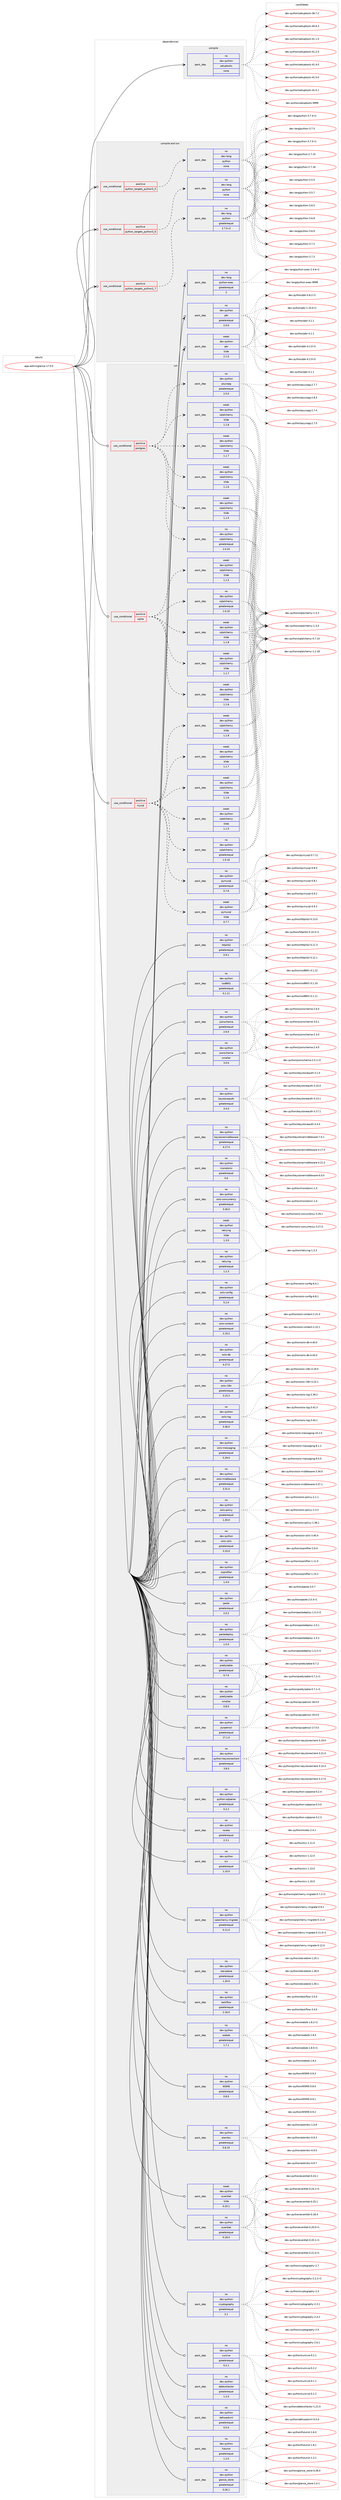 digraph prolog {

# *************
# Graph options
# *************

newrank=true;
concentrate=true;
compound=true;
graph [rankdir=LR,fontname=Helvetica,fontsize=10,ranksep=1.5];#, ranksep=2.5, nodesep=0.2];
edge  [arrowhead=vee];
node  [fontname=Helvetica,fontsize=10];

# **********
# The ebuild
# **********

subgraph cluster_leftcol {
color=gray;
rank=same;
label=<<i>ebuild</i>>;
id [label="app-admin/glance-17.0.0", color=red, width=4, href="../app-admin/glance-17.0.0.svg"];
}

# ****************
# The dependencies
# ****************

subgraph cluster_midcol {
color=gray;
label=<<i>dependencies</i>>;
subgraph cluster_compile {
fillcolor="#eeeeee";
style=filled;
label=<<i>compile</i>>;
subgraph pack347472 {
dependency467114 [label=<<TABLE BORDER="0" CELLBORDER="1" CELLSPACING="0" CELLPADDING="4" WIDTH="220"><TR><TD ROWSPAN="6" CELLPADDING="30">pack_dep</TD></TR><TR><TD WIDTH="110">no</TD></TR><TR><TD>dev-python</TD></TR><TR><TD>setuptools</TD></TR><TR><TD>none</TD></TR><TR><TD></TD></TR></TABLE>>, shape=none, color=blue];
}
id:e -> dependency467114:w [weight=20,style="solid",arrowhead="vee"];
}
subgraph cluster_compileandrun {
fillcolor="#eeeeee";
style=filled;
label=<<i>compile and run</i>>;
subgraph cond111132 {
dependency467115 [label=<<TABLE BORDER="0" CELLBORDER="1" CELLSPACING="0" CELLPADDING="4"><TR><TD ROWSPAN="3" CELLPADDING="10">use_conditional</TD></TR><TR><TD>positive</TD></TR><TR><TD>python_targets_python2_7</TD></TR></TABLE>>, shape=none, color=red];
subgraph pack347473 {
dependency467116 [label=<<TABLE BORDER="0" CELLBORDER="1" CELLSPACING="0" CELLPADDING="4" WIDTH="220"><TR><TD ROWSPAN="6" CELLPADDING="30">pack_dep</TD></TR><TR><TD WIDTH="110">no</TD></TR><TR><TD>dev-lang</TD></TR><TR><TD>python</TD></TR><TR><TD>greaterequal</TD></TR><TR><TD>2.7.5-r2</TD></TR></TABLE>>, shape=none, color=blue];
}
dependency467115:e -> dependency467116:w [weight=20,style="dashed",arrowhead="vee"];
}
id:e -> dependency467115:w [weight=20,style="solid",arrowhead="odotvee"];
subgraph cond111133 {
dependency467117 [label=<<TABLE BORDER="0" CELLBORDER="1" CELLSPACING="0" CELLPADDING="4"><TR><TD ROWSPAN="3" CELLPADDING="10">use_conditional</TD></TR><TR><TD>positive</TD></TR><TR><TD>python_targets_python3_5</TD></TR></TABLE>>, shape=none, color=red];
subgraph pack347474 {
dependency467118 [label=<<TABLE BORDER="0" CELLBORDER="1" CELLSPACING="0" CELLPADDING="4" WIDTH="220"><TR><TD ROWSPAN="6" CELLPADDING="30">pack_dep</TD></TR><TR><TD WIDTH="110">no</TD></TR><TR><TD>dev-lang</TD></TR><TR><TD>python</TD></TR><TR><TD>none</TD></TR><TR><TD></TD></TR></TABLE>>, shape=none, color=blue];
}
dependency467117:e -> dependency467118:w [weight=20,style="dashed",arrowhead="vee"];
}
id:e -> dependency467117:w [weight=20,style="solid",arrowhead="odotvee"];
subgraph cond111134 {
dependency467119 [label=<<TABLE BORDER="0" CELLBORDER="1" CELLSPACING="0" CELLPADDING="4"><TR><TD ROWSPAN="3" CELLPADDING="10">use_conditional</TD></TR><TR><TD>positive</TD></TR><TR><TD>python_targets_python3_6</TD></TR></TABLE>>, shape=none, color=red];
subgraph pack347475 {
dependency467120 [label=<<TABLE BORDER="0" CELLBORDER="1" CELLSPACING="0" CELLPADDING="4" WIDTH="220"><TR><TD ROWSPAN="6" CELLPADDING="30">pack_dep</TD></TR><TR><TD WIDTH="110">no</TD></TR><TR><TD>dev-lang</TD></TR><TR><TD>python</TD></TR><TR><TD>none</TD></TR><TR><TD></TD></TR></TABLE>>, shape=none, color=blue];
}
dependency467119:e -> dependency467120:w [weight=20,style="dashed",arrowhead="vee"];
}
id:e -> dependency467119:w [weight=20,style="solid",arrowhead="odotvee"];
subgraph pack347476 {
dependency467121 [label=<<TABLE BORDER="0" CELLBORDER="1" CELLSPACING="0" CELLPADDING="4" WIDTH="220"><TR><TD ROWSPAN="6" CELLPADDING="30">pack_dep</TD></TR><TR><TD WIDTH="110">no</TD></TR><TR><TD>dev-lang</TD></TR><TR><TD>python-exec</TD></TR><TR><TD>greaterequal</TD></TR><TR><TD>2</TD></TR></TABLE>>, shape=none, color=blue];
}
id:e -> dependency467121:w [weight=20,style="solid",arrowhead="odotvee"];
subgraph pack347477 {
dependency467122 [label=<<TABLE BORDER="0" CELLBORDER="1" CELLSPACING="0" CELLPADDING="4" WIDTH="220"><TR><TD ROWSPAN="6" CELLPADDING="30">pack_dep</TD></TR><TR><TD WIDTH="110">no</TD></TR><TR><TD>dev-python</TD></TR><TR><TD>pbr</TD></TR><TR><TD>greaterequal</TD></TR><TR><TD>2.0.0</TD></TR></TABLE>>, shape=none, color=blue];
}
id:e -> dependency467122:w [weight=20,style="solid",arrowhead="odotvee"];
subgraph pack347478 {
dependency467123 [label=<<TABLE BORDER="0" CELLBORDER="1" CELLSPACING="0" CELLPADDING="4" WIDTH="220"><TR><TD ROWSPAN="6" CELLPADDING="30">pack_dep</TD></TR><TR><TD WIDTH="110">weak</TD></TR><TR><TD>dev-python</TD></TR><TR><TD>pbr</TD></TR><TR><TD>tilde</TD></TR><TR><TD>2.1.0</TD></TR></TABLE>>, shape=none, color=blue];
}
id:e -> dependency467123:w [weight=20,style="solid",arrowhead="odotvee"];
}
subgraph cluster_run {
fillcolor="#eeeeee";
style=filled;
label=<<i>run</i>>;
subgraph cond111135 {
dependency467124 [label=<<TABLE BORDER="0" CELLBORDER="1" CELLSPACING="0" CELLPADDING="4"><TR><TD ROWSPAN="3" CELLPADDING="10">use_conditional</TD></TR><TR><TD>positive</TD></TR><TR><TD>mysql</TD></TR></TABLE>>, shape=none, color=red];
subgraph pack347479 {
dependency467125 [label=<<TABLE BORDER="0" CELLBORDER="1" CELLSPACING="0" CELLPADDING="4" WIDTH="220"><TR><TD ROWSPAN="6" CELLPADDING="30">pack_dep</TD></TR><TR><TD WIDTH="110">no</TD></TR><TR><TD>dev-python</TD></TR><TR><TD>pymysql</TD></TR><TR><TD>greaterequal</TD></TR><TR><TD>0.7.6</TD></TR></TABLE>>, shape=none, color=blue];
}
dependency467124:e -> dependency467125:w [weight=20,style="dashed",arrowhead="vee"];
subgraph pack347480 {
dependency467126 [label=<<TABLE BORDER="0" CELLBORDER="1" CELLSPACING="0" CELLPADDING="4" WIDTH="220"><TR><TD ROWSPAN="6" CELLPADDING="30">pack_dep</TD></TR><TR><TD WIDTH="110">weak</TD></TR><TR><TD>dev-python</TD></TR><TR><TD>pymysql</TD></TR><TR><TD>tilde</TD></TR><TR><TD>0.7.7</TD></TR></TABLE>>, shape=none, color=blue];
}
dependency467124:e -> dependency467126:w [weight=20,style="dashed",arrowhead="vee"];
subgraph pack347481 {
dependency467127 [label=<<TABLE BORDER="0" CELLBORDER="1" CELLSPACING="0" CELLPADDING="4" WIDTH="220"><TR><TD ROWSPAN="6" CELLPADDING="30">pack_dep</TD></TR><TR><TD WIDTH="110">no</TD></TR><TR><TD>dev-python</TD></TR><TR><TD>sqlalchemy</TD></TR><TR><TD>greaterequal</TD></TR><TR><TD>1.0.10</TD></TR></TABLE>>, shape=none, color=blue];
}
dependency467124:e -> dependency467127:w [weight=20,style="dashed",arrowhead="vee"];
subgraph pack347482 {
dependency467128 [label=<<TABLE BORDER="0" CELLBORDER="1" CELLSPACING="0" CELLPADDING="4" WIDTH="220"><TR><TD ROWSPAN="6" CELLPADDING="30">pack_dep</TD></TR><TR><TD WIDTH="110">weak</TD></TR><TR><TD>dev-python</TD></TR><TR><TD>sqlalchemy</TD></TR><TR><TD>tilde</TD></TR><TR><TD>1.1.5</TD></TR></TABLE>>, shape=none, color=blue];
}
dependency467124:e -> dependency467128:w [weight=20,style="dashed",arrowhead="vee"];
subgraph pack347483 {
dependency467129 [label=<<TABLE BORDER="0" CELLBORDER="1" CELLSPACING="0" CELLPADDING="4" WIDTH="220"><TR><TD ROWSPAN="6" CELLPADDING="30">pack_dep</TD></TR><TR><TD WIDTH="110">weak</TD></TR><TR><TD>dev-python</TD></TR><TR><TD>sqlalchemy</TD></TR><TR><TD>tilde</TD></TR><TR><TD>1.1.6</TD></TR></TABLE>>, shape=none, color=blue];
}
dependency467124:e -> dependency467129:w [weight=20,style="dashed",arrowhead="vee"];
subgraph pack347484 {
dependency467130 [label=<<TABLE BORDER="0" CELLBORDER="1" CELLSPACING="0" CELLPADDING="4" WIDTH="220"><TR><TD ROWSPAN="6" CELLPADDING="30">pack_dep</TD></TR><TR><TD WIDTH="110">weak</TD></TR><TR><TD>dev-python</TD></TR><TR><TD>sqlalchemy</TD></TR><TR><TD>tilde</TD></TR><TR><TD>1.1.7</TD></TR></TABLE>>, shape=none, color=blue];
}
dependency467124:e -> dependency467130:w [weight=20,style="dashed",arrowhead="vee"];
subgraph pack347485 {
dependency467131 [label=<<TABLE BORDER="0" CELLBORDER="1" CELLSPACING="0" CELLPADDING="4" WIDTH="220"><TR><TD ROWSPAN="6" CELLPADDING="30">pack_dep</TD></TR><TR><TD WIDTH="110">weak</TD></TR><TR><TD>dev-python</TD></TR><TR><TD>sqlalchemy</TD></TR><TR><TD>tilde</TD></TR><TR><TD>1.1.8</TD></TR></TABLE>>, shape=none, color=blue];
}
dependency467124:e -> dependency467131:w [weight=20,style="dashed",arrowhead="vee"];
}
id:e -> dependency467124:w [weight=20,style="solid",arrowhead="odot"];
subgraph cond111136 {
dependency467132 [label=<<TABLE BORDER="0" CELLBORDER="1" CELLSPACING="0" CELLPADDING="4"><TR><TD ROWSPAN="3" CELLPADDING="10">use_conditional</TD></TR><TR><TD>positive</TD></TR><TR><TD>postgres</TD></TR></TABLE>>, shape=none, color=red];
subgraph pack347486 {
dependency467133 [label=<<TABLE BORDER="0" CELLBORDER="1" CELLSPACING="0" CELLPADDING="4" WIDTH="220"><TR><TD ROWSPAN="6" CELLPADDING="30">pack_dep</TD></TR><TR><TD WIDTH="110">no</TD></TR><TR><TD>dev-python</TD></TR><TR><TD>psycopg</TD></TR><TR><TD>greaterequal</TD></TR><TR><TD>2.5.0</TD></TR></TABLE>>, shape=none, color=blue];
}
dependency467132:e -> dependency467133:w [weight=20,style="dashed",arrowhead="vee"];
subgraph pack347487 {
dependency467134 [label=<<TABLE BORDER="0" CELLBORDER="1" CELLSPACING="0" CELLPADDING="4" WIDTH="220"><TR><TD ROWSPAN="6" CELLPADDING="30">pack_dep</TD></TR><TR><TD WIDTH="110">no</TD></TR><TR><TD>dev-python</TD></TR><TR><TD>sqlalchemy</TD></TR><TR><TD>greaterequal</TD></TR><TR><TD>1.0.10</TD></TR></TABLE>>, shape=none, color=blue];
}
dependency467132:e -> dependency467134:w [weight=20,style="dashed",arrowhead="vee"];
subgraph pack347488 {
dependency467135 [label=<<TABLE BORDER="0" CELLBORDER="1" CELLSPACING="0" CELLPADDING="4" WIDTH="220"><TR><TD ROWSPAN="6" CELLPADDING="30">pack_dep</TD></TR><TR><TD WIDTH="110">weak</TD></TR><TR><TD>dev-python</TD></TR><TR><TD>sqlalchemy</TD></TR><TR><TD>tilde</TD></TR><TR><TD>1.1.5</TD></TR></TABLE>>, shape=none, color=blue];
}
dependency467132:e -> dependency467135:w [weight=20,style="dashed",arrowhead="vee"];
subgraph pack347489 {
dependency467136 [label=<<TABLE BORDER="0" CELLBORDER="1" CELLSPACING="0" CELLPADDING="4" WIDTH="220"><TR><TD ROWSPAN="6" CELLPADDING="30">pack_dep</TD></TR><TR><TD WIDTH="110">weak</TD></TR><TR><TD>dev-python</TD></TR><TR><TD>sqlalchemy</TD></TR><TR><TD>tilde</TD></TR><TR><TD>1.1.6</TD></TR></TABLE>>, shape=none, color=blue];
}
dependency467132:e -> dependency467136:w [weight=20,style="dashed",arrowhead="vee"];
subgraph pack347490 {
dependency467137 [label=<<TABLE BORDER="0" CELLBORDER="1" CELLSPACING="0" CELLPADDING="4" WIDTH="220"><TR><TD ROWSPAN="6" CELLPADDING="30">pack_dep</TD></TR><TR><TD WIDTH="110">weak</TD></TR><TR><TD>dev-python</TD></TR><TR><TD>sqlalchemy</TD></TR><TR><TD>tilde</TD></TR><TR><TD>1.1.7</TD></TR></TABLE>>, shape=none, color=blue];
}
dependency467132:e -> dependency467137:w [weight=20,style="dashed",arrowhead="vee"];
subgraph pack347491 {
dependency467138 [label=<<TABLE BORDER="0" CELLBORDER="1" CELLSPACING="0" CELLPADDING="4" WIDTH="220"><TR><TD ROWSPAN="6" CELLPADDING="30">pack_dep</TD></TR><TR><TD WIDTH="110">weak</TD></TR><TR><TD>dev-python</TD></TR><TR><TD>sqlalchemy</TD></TR><TR><TD>tilde</TD></TR><TR><TD>1.1.8</TD></TR></TABLE>>, shape=none, color=blue];
}
dependency467132:e -> dependency467138:w [weight=20,style="dashed",arrowhead="vee"];
}
id:e -> dependency467132:w [weight=20,style="solid",arrowhead="odot"];
subgraph cond111137 {
dependency467139 [label=<<TABLE BORDER="0" CELLBORDER="1" CELLSPACING="0" CELLPADDING="4"><TR><TD ROWSPAN="3" CELLPADDING="10">use_conditional</TD></TR><TR><TD>positive</TD></TR><TR><TD>sqlite</TD></TR></TABLE>>, shape=none, color=red];
subgraph pack347492 {
dependency467140 [label=<<TABLE BORDER="0" CELLBORDER="1" CELLSPACING="0" CELLPADDING="4" WIDTH="220"><TR><TD ROWSPAN="6" CELLPADDING="30">pack_dep</TD></TR><TR><TD WIDTH="110">no</TD></TR><TR><TD>dev-python</TD></TR><TR><TD>sqlalchemy</TD></TR><TR><TD>greaterequal</TD></TR><TR><TD>1.0.10</TD></TR></TABLE>>, shape=none, color=blue];
}
dependency467139:e -> dependency467140:w [weight=20,style="dashed",arrowhead="vee"];
subgraph pack347493 {
dependency467141 [label=<<TABLE BORDER="0" CELLBORDER="1" CELLSPACING="0" CELLPADDING="4" WIDTH="220"><TR><TD ROWSPAN="6" CELLPADDING="30">pack_dep</TD></TR><TR><TD WIDTH="110">weak</TD></TR><TR><TD>dev-python</TD></TR><TR><TD>sqlalchemy</TD></TR><TR><TD>tilde</TD></TR><TR><TD>1.1.5</TD></TR></TABLE>>, shape=none, color=blue];
}
dependency467139:e -> dependency467141:w [weight=20,style="dashed",arrowhead="vee"];
subgraph pack347494 {
dependency467142 [label=<<TABLE BORDER="0" CELLBORDER="1" CELLSPACING="0" CELLPADDING="4" WIDTH="220"><TR><TD ROWSPAN="6" CELLPADDING="30">pack_dep</TD></TR><TR><TD WIDTH="110">weak</TD></TR><TR><TD>dev-python</TD></TR><TR><TD>sqlalchemy</TD></TR><TR><TD>tilde</TD></TR><TR><TD>1.1.6</TD></TR></TABLE>>, shape=none, color=blue];
}
dependency467139:e -> dependency467142:w [weight=20,style="dashed",arrowhead="vee"];
subgraph pack347495 {
dependency467143 [label=<<TABLE BORDER="0" CELLBORDER="1" CELLSPACING="0" CELLPADDING="4" WIDTH="220"><TR><TD ROWSPAN="6" CELLPADDING="30">pack_dep</TD></TR><TR><TD WIDTH="110">weak</TD></TR><TR><TD>dev-python</TD></TR><TR><TD>sqlalchemy</TD></TR><TR><TD>tilde</TD></TR><TR><TD>1.1.7</TD></TR></TABLE>>, shape=none, color=blue];
}
dependency467139:e -> dependency467143:w [weight=20,style="dashed",arrowhead="vee"];
subgraph pack347496 {
dependency467144 [label=<<TABLE BORDER="0" CELLBORDER="1" CELLSPACING="0" CELLPADDING="4" WIDTH="220"><TR><TD ROWSPAN="6" CELLPADDING="30">pack_dep</TD></TR><TR><TD WIDTH="110">weak</TD></TR><TR><TD>dev-python</TD></TR><TR><TD>sqlalchemy</TD></TR><TR><TD>tilde</TD></TR><TR><TD>1.1.8</TD></TR></TABLE>>, shape=none, color=blue];
}
dependency467139:e -> dependency467144:w [weight=20,style="dashed",arrowhead="vee"];
}
id:e -> dependency467139:w [weight=20,style="solid",arrowhead="odot"];
subgraph pack347497 {
dependency467145 [label=<<TABLE BORDER="0" CELLBORDER="1" CELLSPACING="0" CELLPADDING="4" WIDTH="220"><TR><TD ROWSPAN="6" CELLPADDING="30">pack_dep</TD></TR><TR><TD WIDTH="110">no</TD></TR><TR><TD>dev-python</TD></TR><TR><TD>WSME</TD></TR><TR><TD>greaterequal</TD></TR><TR><TD>0.8.0</TD></TR></TABLE>>, shape=none, color=blue];
}
id:e -> dependency467145:w [weight=20,style="solid",arrowhead="odot"];
subgraph pack347498 {
dependency467146 [label=<<TABLE BORDER="0" CELLBORDER="1" CELLSPACING="0" CELLPADDING="4" WIDTH="220"><TR><TD ROWSPAN="6" CELLPADDING="30">pack_dep</TD></TR><TR><TD WIDTH="110">no</TD></TR><TR><TD>dev-python</TD></TR><TR><TD>alembic</TD></TR><TR><TD>greaterequal</TD></TR><TR><TD>0.8.10</TD></TR></TABLE>>, shape=none, color=blue];
}
id:e -> dependency467146:w [weight=20,style="solid",arrowhead="odot"];
subgraph pack347499 {
dependency467147 [label=<<TABLE BORDER="0" CELLBORDER="1" CELLSPACING="0" CELLPADDING="4" WIDTH="220"><TR><TD ROWSPAN="6" CELLPADDING="30">pack_dep</TD></TR><TR><TD WIDTH="110">no</TD></TR><TR><TD>dev-python</TD></TR><TR><TD>cryptography</TD></TR><TR><TD>greaterequal</TD></TR><TR><TD>2.1</TD></TR></TABLE>>, shape=none, color=blue];
}
id:e -> dependency467147:w [weight=20,style="solid",arrowhead="odot"];
subgraph pack347500 {
dependency467148 [label=<<TABLE BORDER="0" CELLBORDER="1" CELLSPACING="0" CELLPADDING="4" WIDTH="220"><TR><TD ROWSPAN="6" CELLPADDING="30">pack_dep</TD></TR><TR><TD WIDTH="110">no</TD></TR><TR><TD>dev-python</TD></TR><TR><TD>cursive</TD></TR><TR><TD>greaterequal</TD></TR><TR><TD>0.2.1</TD></TR></TABLE>>, shape=none, color=blue];
}
id:e -> dependency467148:w [weight=20,style="solid",arrowhead="odot"];
subgraph pack347501 {
dependency467149 [label=<<TABLE BORDER="0" CELLBORDER="1" CELLSPACING="0" CELLPADDING="4" WIDTH="220"><TR><TD ROWSPAN="6" CELLPADDING="30">pack_dep</TD></TR><TR><TD WIDTH="110">no</TD></TR><TR><TD>dev-python</TD></TR><TR><TD>debtcollector</TD></TR><TR><TD>greaterequal</TD></TR><TR><TD>1.2.0</TD></TR></TABLE>>, shape=none, color=blue];
}
id:e -> dependency467149:w [weight=20,style="solid",arrowhead="odot"];
subgraph pack347502 {
dependency467150 [label=<<TABLE BORDER="0" CELLBORDER="1" CELLSPACING="0" CELLPADDING="4" WIDTH="220"><TR><TD ROWSPAN="6" CELLPADDING="30">pack_dep</TD></TR><TR><TD WIDTH="110">no</TD></TR><TR><TD>dev-python</TD></TR><TR><TD>defusedxml</TD></TR><TR><TD>greaterequal</TD></TR><TR><TD>0.5.0</TD></TR></TABLE>>, shape=none, color=blue];
}
id:e -> dependency467150:w [weight=20,style="solid",arrowhead="odot"];
subgraph pack347503 {
dependency467151 [label=<<TABLE BORDER="0" CELLBORDER="1" CELLSPACING="0" CELLPADDING="4" WIDTH="220"><TR><TD ROWSPAN="6" CELLPADDING="30">pack_dep</TD></TR><TR><TD WIDTH="110">no</TD></TR><TR><TD>dev-python</TD></TR><TR><TD>eventlet</TD></TR><TR><TD>greaterequal</TD></TR><TR><TD>0.18.4</TD></TR></TABLE>>, shape=none, color=blue];
}
id:e -> dependency467151:w [weight=20,style="solid",arrowhead="odot"];
subgraph pack347504 {
dependency467152 [label=<<TABLE BORDER="0" CELLBORDER="1" CELLSPACING="0" CELLPADDING="4" WIDTH="220"><TR><TD ROWSPAN="6" CELLPADDING="30">pack_dep</TD></TR><TR><TD WIDTH="110">no</TD></TR><TR><TD>dev-python</TD></TR><TR><TD>futurist</TD></TR><TR><TD>greaterequal</TD></TR><TR><TD>1.2.0</TD></TR></TABLE>>, shape=none, color=blue];
}
id:e -> dependency467152:w [weight=20,style="solid",arrowhead="odot"];
subgraph pack347505 {
dependency467153 [label=<<TABLE BORDER="0" CELLBORDER="1" CELLSPACING="0" CELLPADDING="4" WIDTH="220"><TR><TD ROWSPAN="6" CELLPADDING="30">pack_dep</TD></TR><TR><TD WIDTH="110">no</TD></TR><TR><TD>dev-python</TD></TR><TR><TD>glance_store</TD></TR><TR><TD>greaterequal</TD></TR><TR><TD>0.26.1</TD></TR></TABLE>>, shape=none, color=blue];
}
id:e -> dependency467153:w [weight=20,style="solid",arrowhead="odot"];
subgraph pack347506 {
dependency467154 [label=<<TABLE BORDER="0" CELLBORDER="1" CELLSPACING="0" CELLPADDING="4" WIDTH="220"><TR><TD ROWSPAN="6" CELLPADDING="30">pack_dep</TD></TR><TR><TD WIDTH="110">no</TD></TR><TR><TD>dev-python</TD></TR><TR><TD>httplib2</TD></TR><TR><TD>greaterequal</TD></TR><TR><TD>0.9.1</TD></TR></TABLE>>, shape=none, color=blue];
}
id:e -> dependency467154:w [weight=20,style="solid",arrowhead="odot"];
subgraph pack347507 {
dependency467155 [label=<<TABLE BORDER="0" CELLBORDER="1" CELLSPACING="0" CELLPADDING="4" WIDTH="220"><TR><TD ROWSPAN="6" CELLPADDING="30">pack_dep</TD></TR><TR><TD WIDTH="110">no</TD></TR><TR><TD>dev-python</TD></TR><TR><TD>iso8601</TD></TR><TR><TD>greaterequal</TD></TR><TR><TD>0.1.11</TD></TR></TABLE>>, shape=none, color=blue];
}
id:e -> dependency467155:w [weight=20,style="solid",arrowhead="odot"];
subgraph pack347508 {
dependency467156 [label=<<TABLE BORDER="0" CELLBORDER="1" CELLSPACING="0" CELLPADDING="4" WIDTH="220"><TR><TD ROWSPAN="6" CELLPADDING="30">pack_dep</TD></TR><TR><TD WIDTH="110">no</TD></TR><TR><TD>dev-python</TD></TR><TR><TD>jsonschema</TD></TR><TR><TD>greaterequal</TD></TR><TR><TD>2.6.0</TD></TR></TABLE>>, shape=none, color=blue];
}
id:e -> dependency467156:w [weight=20,style="solid",arrowhead="odot"];
subgraph pack347509 {
dependency467157 [label=<<TABLE BORDER="0" CELLBORDER="1" CELLSPACING="0" CELLPADDING="4" WIDTH="220"><TR><TD ROWSPAN="6" CELLPADDING="30">pack_dep</TD></TR><TR><TD WIDTH="110">no</TD></TR><TR><TD>dev-python</TD></TR><TR><TD>jsonschema</TD></TR><TR><TD>smaller</TD></TR><TR><TD>3.0.0</TD></TR></TABLE>>, shape=none, color=blue];
}
id:e -> dependency467157:w [weight=20,style="solid",arrowhead="odot"];
subgraph pack347510 {
dependency467158 [label=<<TABLE BORDER="0" CELLBORDER="1" CELLSPACING="0" CELLPADDING="4" WIDTH="220"><TR><TD ROWSPAN="6" CELLPADDING="30">pack_dep</TD></TR><TR><TD WIDTH="110">no</TD></TR><TR><TD>dev-python</TD></TR><TR><TD>keystoneauth</TD></TR><TR><TD>greaterequal</TD></TR><TR><TD>3.4.0</TD></TR></TABLE>>, shape=none, color=blue];
}
id:e -> dependency467158:w [weight=20,style="solid",arrowhead="odot"];
subgraph pack347511 {
dependency467159 [label=<<TABLE BORDER="0" CELLBORDER="1" CELLSPACING="0" CELLPADDING="4" WIDTH="220"><TR><TD ROWSPAN="6" CELLPADDING="30">pack_dep</TD></TR><TR><TD WIDTH="110">no</TD></TR><TR><TD>dev-python</TD></TR><TR><TD>keystonemiddleware</TD></TR><TR><TD>greaterequal</TD></TR><TR><TD>4.17.0</TD></TR></TABLE>>, shape=none, color=blue];
}
id:e -> dependency467159:w [weight=20,style="solid",arrowhead="odot"];
subgraph pack347512 {
dependency467160 [label=<<TABLE BORDER="0" CELLBORDER="1" CELLSPACING="0" CELLPADDING="4" WIDTH="220"><TR><TD ROWSPAN="6" CELLPADDING="30">pack_dep</TD></TR><TR><TD WIDTH="110">no</TD></TR><TR><TD>dev-python</TD></TR><TR><TD>monotonic</TD></TR><TR><TD>greaterequal</TD></TR><TR><TD>0.6</TD></TR></TABLE>>, shape=none, color=blue];
}
id:e -> dependency467160:w [weight=20,style="solid",arrowhead="odot"];
subgraph pack347513 {
dependency467161 [label=<<TABLE BORDER="0" CELLBORDER="1" CELLSPACING="0" CELLPADDING="4" WIDTH="220"><TR><TD ROWSPAN="6" CELLPADDING="30">pack_dep</TD></TR><TR><TD WIDTH="110">no</TD></TR><TR><TD>dev-python</TD></TR><TR><TD>oslo-concurrency</TD></TR><TR><TD>greaterequal</TD></TR><TR><TD>3.26.0</TD></TR></TABLE>>, shape=none, color=blue];
}
id:e -> dependency467161:w [weight=20,style="solid",arrowhead="odot"];
subgraph pack347514 {
dependency467162 [label=<<TABLE BORDER="0" CELLBORDER="1" CELLSPACING="0" CELLPADDING="4" WIDTH="220"><TR><TD ROWSPAN="6" CELLPADDING="30">pack_dep</TD></TR><TR><TD WIDTH="110">no</TD></TR><TR><TD>dev-python</TD></TR><TR><TD>oslo-config</TD></TR><TR><TD>greaterequal</TD></TR><TR><TD>5.2.0</TD></TR></TABLE>>, shape=none, color=blue];
}
id:e -> dependency467162:w [weight=20,style="solid",arrowhead="odot"];
subgraph pack347515 {
dependency467163 [label=<<TABLE BORDER="0" CELLBORDER="1" CELLSPACING="0" CELLPADDING="4" WIDTH="220"><TR><TD ROWSPAN="6" CELLPADDING="30">pack_dep</TD></TR><TR><TD WIDTH="110">no</TD></TR><TR><TD>dev-python</TD></TR><TR><TD>oslo-context</TD></TR><TR><TD>greaterequal</TD></TR><TR><TD>2.19.2</TD></TR></TABLE>>, shape=none, color=blue];
}
id:e -> dependency467163:w [weight=20,style="solid",arrowhead="odot"];
subgraph pack347516 {
dependency467164 [label=<<TABLE BORDER="0" CELLBORDER="1" CELLSPACING="0" CELLPADDING="4" WIDTH="220"><TR><TD ROWSPAN="6" CELLPADDING="30">pack_dep</TD></TR><TR><TD WIDTH="110">no</TD></TR><TR><TD>dev-python</TD></TR><TR><TD>oslo-db</TD></TR><TR><TD>greaterequal</TD></TR><TR><TD>4.27.0</TD></TR></TABLE>>, shape=none, color=blue];
}
id:e -> dependency467164:w [weight=20,style="solid",arrowhead="odot"];
subgraph pack347517 {
dependency467165 [label=<<TABLE BORDER="0" CELLBORDER="1" CELLSPACING="0" CELLPADDING="4" WIDTH="220"><TR><TD ROWSPAN="6" CELLPADDING="30">pack_dep</TD></TR><TR><TD WIDTH="110">no</TD></TR><TR><TD>dev-python</TD></TR><TR><TD>oslo-i18n</TD></TR><TR><TD>greaterequal</TD></TR><TR><TD>3.15.3</TD></TR></TABLE>>, shape=none, color=blue];
}
id:e -> dependency467165:w [weight=20,style="solid",arrowhead="odot"];
subgraph pack347518 {
dependency467166 [label=<<TABLE BORDER="0" CELLBORDER="1" CELLSPACING="0" CELLPADDING="4" WIDTH="220"><TR><TD ROWSPAN="6" CELLPADDING="30">pack_dep</TD></TR><TR><TD WIDTH="110">no</TD></TR><TR><TD>dev-python</TD></TR><TR><TD>oslo-log</TD></TR><TR><TD>greaterequal</TD></TR><TR><TD>3.36.0</TD></TR></TABLE>>, shape=none, color=blue];
}
id:e -> dependency467166:w [weight=20,style="solid",arrowhead="odot"];
subgraph pack347519 {
dependency467167 [label=<<TABLE BORDER="0" CELLBORDER="1" CELLSPACING="0" CELLPADDING="4" WIDTH="220"><TR><TD ROWSPAN="6" CELLPADDING="30">pack_dep</TD></TR><TR><TD WIDTH="110">no</TD></TR><TR><TD>dev-python</TD></TR><TR><TD>oslo-messaging</TD></TR><TR><TD>greaterequal</TD></TR><TR><TD>5.29.0</TD></TR></TABLE>>, shape=none, color=blue];
}
id:e -> dependency467167:w [weight=20,style="solid",arrowhead="odot"];
subgraph pack347520 {
dependency467168 [label=<<TABLE BORDER="0" CELLBORDER="1" CELLSPACING="0" CELLPADDING="4" WIDTH="220"><TR><TD ROWSPAN="6" CELLPADDING="30">pack_dep</TD></TR><TR><TD WIDTH="110">no</TD></TR><TR><TD>dev-python</TD></TR><TR><TD>oslo-middleware</TD></TR><TR><TD>greaterequal</TD></TR><TR><TD>3.31.0</TD></TR></TABLE>>, shape=none, color=blue];
}
id:e -> dependency467168:w [weight=20,style="solid",arrowhead="odot"];
subgraph pack347521 {
dependency467169 [label=<<TABLE BORDER="0" CELLBORDER="1" CELLSPACING="0" CELLPADDING="4" WIDTH="220"><TR><TD ROWSPAN="6" CELLPADDING="30">pack_dep</TD></TR><TR><TD WIDTH="110">no</TD></TR><TR><TD>dev-python</TD></TR><TR><TD>oslo-policy</TD></TR><TR><TD>greaterequal</TD></TR><TR><TD>1.30.0</TD></TR></TABLE>>, shape=none, color=blue];
}
id:e -> dependency467169:w [weight=20,style="solid",arrowhead="odot"];
subgraph pack347522 {
dependency467170 [label=<<TABLE BORDER="0" CELLBORDER="1" CELLSPACING="0" CELLPADDING="4" WIDTH="220"><TR><TD ROWSPAN="6" CELLPADDING="30">pack_dep</TD></TR><TR><TD WIDTH="110">no</TD></TR><TR><TD>dev-python</TD></TR><TR><TD>oslo-utils</TD></TR><TR><TD>greaterequal</TD></TR><TR><TD>3.33.0</TD></TR></TABLE>>, shape=none, color=blue];
}
id:e -> dependency467170:w [weight=20,style="solid",arrowhead="odot"];
subgraph pack347523 {
dependency467171 [label=<<TABLE BORDER="0" CELLBORDER="1" CELLSPACING="0" CELLPADDING="4" WIDTH="220"><TR><TD ROWSPAN="6" CELLPADDING="30">pack_dep</TD></TR><TR><TD WIDTH="110">no</TD></TR><TR><TD>dev-python</TD></TR><TR><TD>osprofiler</TD></TR><TR><TD>greaterequal</TD></TR><TR><TD>1.4.0</TD></TR></TABLE>>, shape=none, color=blue];
}
id:e -> dependency467171:w [weight=20,style="solid",arrowhead="odot"];
subgraph pack347524 {
dependency467172 [label=<<TABLE BORDER="0" CELLBORDER="1" CELLSPACING="0" CELLPADDING="4" WIDTH="220"><TR><TD ROWSPAN="6" CELLPADDING="30">pack_dep</TD></TR><TR><TD WIDTH="110">no</TD></TR><TR><TD>dev-python</TD></TR><TR><TD>paste</TD></TR><TR><TD>greaterequal</TD></TR><TR><TD>2.0.2</TD></TR></TABLE>>, shape=none, color=blue];
}
id:e -> dependency467172:w [weight=20,style="solid",arrowhead="odot"];
subgraph pack347525 {
dependency467173 [label=<<TABLE BORDER="0" CELLBORDER="1" CELLSPACING="0" CELLPADDING="4" WIDTH="220"><TR><TD ROWSPAN="6" CELLPADDING="30">pack_dep</TD></TR><TR><TD WIDTH="110">no</TD></TR><TR><TD>dev-python</TD></TR><TR><TD>pastedeploy</TD></TR><TR><TD>greaterequal</TD></TR><TR><TD>1.5.0</TD></TR></TABLE>>, shape=none, color=blue];
}
id:e -> dependency467173:w [weight=20,style="solid",arrowhead="odot"];
subgraph pack347526 {
dependency467174 [label=<<TABLE BORDER="0" CELLBORDER="1" CELLSPACING="0" CELLPADDING="4" WIDTH="220"><TR><TD ROWSPAN="6" CELLPADDING="30">pack_dep</TD></TR><TR><TD WIDTH="110">no</TD></TR><TR><TD>dev-python</TD></TR><TR><TD>prettytable</TD></TR><TR><TD>greaterequal</TD></TR><TR><TD>0.7.0</TD></TR></TABLE>>, shape=none, color=blue];
}
id:e -> dependency467174:w [weight=20,style="solid",arrowhead="odot"];
subgraph pack347527 {
dependency467175 [label=<<TABLE BORDER="0" CELLBORDER="1" CELLSPACING="0" CELLPADDING="4" WIDTH="220"><TR><TD ROWSPAN="6" CELLPADDING="30">pack_dep</TD></TR><TR><TD WIDTH="110">no</TD></TR><TR><TD>dev-python</TD></TR><TR><TD>prettytable</TD></TR><TR><TD>smaller</TD></TR><TR><TD>0.8.0</TD></TR></TABLE>>, shape=none, color=blue];
}
id:e -> dependency467175:w [weight=20,style="solid",arrowhead="odot"];
subgraph pack347528 {
dependency467176 [label=<<TABLE BORDER="0" CELLBORDER="1" CELLSPACING="0" CELLPADDING="4" WIDTH="220"><TR><TD ROWSPAN="6" CELLPADDING="30">pack_dep</TD></TR><TR><TD WIDTH="110">no</TD></TR><TR><TD>dev-python</TD></TR><TR><TD>pyopenssl</TD></TR><TR><TD>greaterequal</TD></TR><TR><TD>17.1.0</TD></TR></TABLE>>, shape=none, color=blue];
}
id:e -> dependency467176:w [weight=20,style="solid",arrowhead="odot"];
subgraph pack347529 {
dependency467177 [label=<<TABLE BORDER="0" CELLBORDER="1" CELLSPACING="0" CELLPADDING="4" WIDTH="220"><TR><TD ROWSPAN="6" CELLPADDING="30">pack_dep</TD></TR><TR><TD WIDTH="110">no</TD></TR><TR><TD>dev-python</TD></TR><TR><TD>python-keystoneclient</TD></TR><TR><TD>greaterequal</TD></TR><TR><TD>3.8.0</TD></TR></TABLE>>, shape=none, color=blue];
}
id:e -> dependency467177:w [weight=20,style="solid",arrowhead="odot"];
subgraph pack347530 {
dependency467178 [label=<<TABLE BORDER="0" CELLBORDER="1" CELLSPACING="0" CELLPADDING="4" WIDTH="220"><TR><TD ROWSPAN="6" CELLPADDING="30">pack_dep</TD></TR><TR><TD WIDTH="110">no</TD></TR><TR><TD>dev-python</TD></TR><TR><TD>python-sqlparse</TD></TR><TR><TD>greaterequal</TD></TR><TR><TD>0.2.2</TD></TR></TABLE>>, shape=none, color=blue];
}
id:e -> dependency467178:w [weight=20,style="solid",arrowhead="odot"];
subgraph pack347531 {
dependency467179 [label=<<TABLE BORDER="0" CELLBORDER="1" CELLSPACING="0" CELLPADDING="4" WIDTH="220"><TR><TD ROWSPAN="6" CELLPADDING="30">pack_dep</TD></TR><TR><TD WIDTH="110">no</TD></TR><TR><TD>dev-python</TD></TR><TR><TD>retrying</TD></TR><TR><TD>greaterequal</TD></TR><TR><TD>1.2.3</TD></TR></TABLE>>, shape=none, color=blue];
}
id:e -> dependency467179:w [weight=20,style="solid",arrowhead="odot"];
subgraph pack347532 {
dependency467180 [label=<<TABLE BORDER="0" CELLBORDER="1" CELLSPACING="0" CELLPADDING="4" WIDTH="220"><TR><TD ROWSPAN="6" CELLPADDING="30">pack_dep</TD></TR><TR><TD WIDTH="110">no</TD></TR><TR><TD>dev-python</TD></TR><TR><TD>routes</TD></TR><TR><TD>greaterequal</TD></TR><TR><TD>2.3.1</TD></TR></TABLE>>, shape=none, color=blue];
}
id:e -> dependency467180:w [weight=20,style="solid",arrowhead="odot"];
subgraph pack347533 {
dependency467181 [label=<<TABLE BORDER="0" CELLBORDER="1" CELLSPACING="0" CELLPADDING="4" WIDTH="220"><TR><TD ROWSPAN="6" CELLPADDING="30">pack_dep</TD></TR><TR><TD WIDTH="110">no</TD></TR><TR><TD>dev-python</TD></TR><TR><TD>six</TD></TR><TR><TD>greaterequal</TD></TR><TR><TD>1.10.0</TD></TR></TABLE>>, shape=none, color=blue];
}
id:e -> dependency467181:w [weight=20,style="solid",arrowhead="odot"];
subgraph pack347534 {
dependency467182 [label=<<TABLE BORDER="0" CELLBORDER="1" CELLSPACING="0" CELLPADDING="4" WIDTH="220"><TR><TD ROWSPAN="6" CELLPADDING="30">pack_dep</TD></TR><TR><TD WIDTH="110">no</TD></TR><TR><TD>dev-python</TD></TR><TR><TD>sqlalchemy-migrate</TD></TR><TR><TD>greaterequal</TD></TR><TR><TD>0.11.0</TD></TR></TABLE>>, shape=none, color=blue];
}
id:e -> dependency467182:w [weight=20,style="solid",arrowhead="odot"];
subgraph pack347535 {
dependency467183 [label=<<TABLE BORDER="0" CELLBORDER="1" CELLSPACING="0" CELLPADDING="4" WIDTH="220"><TR><TD ROWSPAN="6" CELLPADDING="30">pack_dep</TD></TR><TR><TD WIDTH="110">no</TD></TR><TR><TD>dev-python</TD></TR><TR><TD>stevedore</TD></TR><TR><TD>greaterequal</TD></TR><TR><TD>1.20.0</TD></TR></TABLE>>, shape=none, color=blue];
}
id:e -> dependency467183:w [weight=20,style="solid",arrowhead="odot"];
subgraph pack347536 {
dependency467184 [label=<<TABLE BORDER="0" CELLBORDER="1" CELLSPACING="0" CELLPADDING="4" WIDTH="220"><TR><TD ROWSPAN="6" CELLPADDING="30">pack_dep</TD></TR><TR><TD WIDTH="110">no</TD></TR><TR><TD>dev-python</TD></TR><TR><TD>taskflow</TD></TR><TR><TD>greaterequal</TD></TR><TR><TD>2.16.0</TD></TR></TABLE>>, shape=none, color=blue];
}
id:e -> dependency467184:w [weight=20,style="solid",arrowhead="odot"];
subgraph pack347537 {
dependency467185 [label=<<TABLE BORDER="0" CELLBORDER="1" CELLSPACING="0" CELLPADDING="4" WIDTH="220"><TR><TD ROWSPAN="6" CELLPADDING="30">pack_dep</TD></TR><TR><TD WIDTH="110">no</TD></TR><TR><TD>dev-python</TD></TR><TR><TD>webob</TD></TR><TR><TD>greaterequal</TD></TR><TR><TD>1.7.1</TD></TR></TABLE>>, shape=none, color=blue];
}
id:e -> dependency467185:w [weight=20,style="solid",arrowhead="odot"];
subgraph pack347538 {
dependency467186 [label=<<TABLE BORDER="0" CELLBORDER="1" CELLSPACING="0" CELLPADDING="4" WIDTH="220"><TR><TD ROWSPAN="6" CELLPADDING="30">pack_dep</TD></TR><TR><TD WIDTH="110">weak</TD></TR><TR><TD>dev-python</TD></TR><TR><TD>eventlet</TD></TR><TR><TD>tilde</TD></TR><TR><TD>0.20.1</TD></TR></TABLE>>, shape=none, color=blue];
}
id:e -> dependency467186:w [weight=20,style="solid",arrowhead="odot"];
subgraph pack347539 {
dependency467187 [label=<<TABLE BORDER="0" CELLBORDER="1" CELLSPACING="0" CELLPADDING="4" WIDTH="220"><TR><TD ROWSPAN="6" CELLPADDING="30">pack_dep</TD></TR><TR><TD WIDTH="110">weak</TD></TR><TR><TD>dev-python</TD></TR><TR><TD>retrying</TD></TR><TR><TD>tilde</TD></TR><TR><TD>1.3.0</TD></TR></TABLE>>, shape=none, color=blue];
}
id:e -> dependency467187:w [weight=20,style="solid",arrowhead="odot"];
}
}

# **************
# The candidates
# **************

subgraph cluster_choices {
rank=same;
color=gray;
label=<<i>candidates</i>>;

subgraph choice347472 {
color=black;
nodesep=1;
choice100101118451121211161041111104711510111611711211611111110811545515446554650 [label="dev-python/setuptools-36.7.2", color=red, width=4,href="../dev-python/setuptools-36.7.2.svg"];
choice100101118451121211161041111104711510111611711211611111110811545524846544651 [label="dev-python/setuptools-40.6.3", color=red, width=4,href="../dev-python/setuptools-40.6.3.svg"];
choice100101118451121211161041111104711510111611711211611111110811545524946494648 [label="dev-python/setuptools-41.1.0", color=red, width=4,href="../dev-python/setuptools-41.1.0.svg"];
choice100101118451121211161041111104711510111611711211611111110811545524946504648 [label="dev-python/setuptools-41.2.0", color=red, width=4,href="../dev-python/setuptools-41.2.0.svg"];
choice100101118451121211161041111104711510111611711211611111110811545524946524648 [label="dev-python/setuptools-41.4.0", color=red, width=4,href="../dev-python/setuptools-41.4.0.svg"];
choice100101118451121211161041111104711510111611711211611111110811545524946534648 [label="dev-python/setuptools-41.5.0", color=red, width=4,href="../dev-python/setuptools-41.5.0.svg"];
choice100101118451121211161041111104711510111611711211611111110811545524946534649 [label="dev-python/setuptools-41.5.1", color=red, width=4,href="../dev-python/setuptools-41.5.1.svg"];
choice10010111845112121116104111110471151011161171121161111111081154557575757 [label="dev-python/setuptools-9999", color=red, width=4,href="../dev-python/setuptools-9999.svg"];
dependency467114:e -> choice100101118451121211161041111104711510111611711211611111110811545515446554650:w [style=dotted,weight="100"];
dependency467114:e -> choice100101118451121211161041111104711510111611711211611111110811545524846544651:w [style=dotted,weight="100"];
dependency467114:e -> choice100101118451121211161041111104711510111611711211611111110811545524946494648:w [style=dotted,weight="100"];
dependency467114:e -> choice100101118451121211161041111104711510111611711211611111110811545524946504648:w [style=dotted,weight="100"];
dependency467114:e -> choice100101118451121211161041111104711510111611711211611111110811545524946524648:w [style=dotted,weight="100"];
dependency467114:e -> choice100101118451121211161041111104711510111611711211611111110811545524946534648:w [style=dotted,weight="100"];
dependency467114:e -> choice100101118451121211161041111104711510111611711211611111110811545524946534649:w [style=dotted,weight="100"];
dependency467114:e -> choice10010111845112121116104111110471151011161171121161111111081154557575757:w [style=dotted,weight="100"];
}
subgraph choice347473 {
color=black;
nodesep=1;
choice10010111845108971101034711212111610411111045504655464953 [label="dev-lang/python-2.7.15", color=red, width=4,href="../dev-lang/python-2.7.15.svg"];
choice10010111845108971101034711212111610411111045504655464954 [label="dev-lang/python-2.7.16", color=red, width=4,href="../dev-lang/python-2.7.16.svg"];
choice100101118451089711010347112121116104111110455146534653 [label="dev-lang/python-3.5.5", color=red, width=4,href="../dev-lang/python-3.5.5.svg"];
choice100101118451089711010347112121116104111110455146534655 [label="dev-lang/python-3.5.7", color=red, width=4,href="../dev-lang/python-3.5.7.svg"];
choice100101118451089711010347112121116104111110455146544653 [label="dev-lang/python-3.6.5", color=red, width=4,href="../dev-lang/python-3.6.5.svg"];
choice100101118451089711010347112121116104111110455146544656 [label="dev-lang/python-3.6.8", color=red, width=4,href="../dev-lang/python-3.6.8.svg"];
choice100101118451089711010347112121116104111110455146544657 [label="dev-lang/python-3.6.9", color=red, width=4,href="../dev-lang/python-3.6.9.svg"];
choice100101118451089711010347112121116104111110455146554650 [label="dev-lang/python-3.7.2", color=red, width=4,href="../dev-lang/python-3.7.2.svg"];
choice100101118451089711010347112121116104111110455146554651 [label="dev-lang/python-3.7.3", color=red, width=4,href="../dev-lang/python-3.7.3.svg"];
choice1001011184510897110103471121211161041111104551465546524511449 [label="dev-lang/python-3.7.4-r1", color=red, width=4,href="../dev-lang/python-3.7.4-r1.svg"];
choice100101118451089711010347112121116104111110455146554653 [label="dev-lang/python-3.7.5", color=red, width=4,href="../dev-lang/python-3.7.5.svg"];
choice1001011184510897110103471121211161041111104551465546534511449 [label="dev-lang/python-3.7.5-r1", color=red, width=4,href="../dev-lang/python-3.7.5-r1.svg"];
dependency467116:e -> choice10010111845108971101034711212111610411111045504655464953:w [style=dotted,weight="100"];
dependency467116:e -> choice10010111845108971101034711212111610411111045504655464954:w [style=dotted,weight="100"];
dependency467116:e -> choice100101118451089711010347112121116104111110455146534653:w [style=dotted,weight="100"];
dependency467116:e -> choice100101118451089711010347112121116104111110455146534655:w [style=dotted,weight="100"];
dependency467116:e -> choice100101118451089711010347112121116104111110455146544653:w [style=dotted,weight="100"];
dependency467116:e -> choice100101118451089711010347112121116104111110455146544656:w [style=dotted,weight="100"];
dependency467116:e -> choice100101118451089711010347112121116104111110455146544657:w [style=dotted,weight="100"];
dependency467116:e -> choice100101118451089711010347112121116104111110455146554650:w [style=dotted,weight="100"];
dependency467116:e -> choice100101118451089711010347112121116104111110455146554651:w [style=dotted,weight="100"];
dependency467116:e -> choice1001011184510897110103471121211161041111104551465546524511449:w [style=dotted,weight="100"];
dependency467116:e -> choice100101118451089711010347112121116104111110455146554653:w [style=dotted,weight="100"];
dependency467116:e -> choice1001011184510897110103471121211161041111104551465546534511449:w [style=dotted,weight="100"];
}
subgraph choice347474 {
color=black;
nodesep=1;
choice10010111845108971101034711212111610411111045504655464953 [label="dev-lang/python-2.7.15", color=red, width=4,href="../dev-lang/python-2.7.15.svg"];
choice10010111845108971101034711212111610411111045504655464954 [label="dev-lang/python-2.7.16", color=red, width=4,href="../dev-lang/python-2.7.16.svg"];
choice100101118451089711010347112121116104111110455146534653 [label="dev-lang/python-3.5.5", color=red, width=4,href="../dev-lang/python-3.5.5.svg"];
choice100101118451089711010347112121116104111110455146534655 [label="dev-lang/python-3.5.7", color=red, width=4,href="../dev-lang/python-3.5.7.svg"];
choice100101118451089711010347112121116104111110455146544653 [label="dev-lang/python-3.6.5", color=red, width=4,href="../dev-lang/python-3.6.5.svg"];
choice100101118451089711010347112121116104111110455146544656 [label="dev-lang/python-3.6.8", color=red, width=4,href="../dev-lang/python-3.6.8.svg"];
choice100101118451089711010347112121116104111110455146544657 [label="dev-lang/python-3.6.9", color=red, width=4,href="../dev-lang/python-3.6.9.svg"];
choice100101118451089711010347112121116104111110455146554650 [label="dev-lang/python-3.7.2", color=red, width=4,href="../dev-lang/python-3.7.2.svg"];
choice100101118451089711010347112121116104111110455146554651 [label="dev-lang/python-3.7.3", color=red, width=4,href="../dev-lang/python-3.7.3.svg"];
choice1001011184510897110103471121211161041111104551465546524511449 [label="dev-lang/python-3.7.4-r1", color=red, width=4,href="../dev-lang/python-3.7.4-r1.svg"];
choice100101118451089711010347112121116104111110455146554653 [label="dev-lang/python-3.7.5", color=red, width=4,href="../dev-lang/python-3.7.5.svg"];
choice1001011184510897110103471121211161041111104551465546534511449 [label="dev-lang/python-3.7.5-r1", color=red, width=4,href="../dev-lang/python-3.7.5-r1.svg"];
dependency467118:e -> choice10010111845108971101034711212111610411111045504655464953:w [style=dotted,weight="100"];
dependency467118:e -> choice10010111845108971101034711212111610411111045504655464954:w [style=dotted,weight="100"];
dependency467118:e -> choice100101118451089711010347112121116104111110455146534653:w [style=dotted,weight="100"];
dependency467118:e -> choice100101118451089711010347112121116104111110455146534655:w [style=dotted,weight="100"];
dependency467118:e -> choice100101118451089711010347112121116104111110455146544653:w [style=dotted,weight="100"];
dependency467118:e -> choice100101118451089711010347112121116104111110455146544656:w [style=dotted,weight="100"];
dependency467118:e -> choice100101118451089711010347112121116104111110455146544657:w [style=dotted,weight="100"];
dependency467118:e -> choice100101118451089711010347112121116104111110455146554650:w [style=dotted,weight="100"];
dependency467118:e -> choice100101118451089711010347112121116104111110455146554651:w [style=dotted,weight="100"];
dependency467118:e -> choice1001011184510897110103471121211161041111104551465546524511449:w [style=dotted,weight="100"];
dependency467118:e -> choice100101118451089711010347112121116104111110455146554653:w [style=dotted,weight="100"];
dependency467118:e -> choice1001011184510897110103471121211161041111104551465546534511449:w [style=dotted,weight="100"];
}
subgraph choice347475 {
color=black;
nodesep=1;
choice10010111845108971101034711212111610411111045504655464953 [label="dev-lang/python-2.7.15", color=red, width=4,href="../dev-lang/python-2.7.15.svg"];
choice10010111845108971101034711212111610411111045504655464954 [label="dev-lang/python-2.7.16", color=red, width=4,href="../dev-lang/python-2.7.16.svg"];
choice100101118451089711010347112121116104111110455146534653 [label="dev-lang/python-3.5.5", color=red, width=4,href="../dev-lang/python-3.5.5.svg"];
choice100101118451089711010347112121116104111110455146534655 [label="dev-lang/python-3.5.7", color=red, width=4,href="../dev-lang/python-3.5.7.svg"];
choice100101118451089711010347112121116104111110455146544653 [label="dev-lang/python-3.6.5", color=red, width=4,href="../dev-lang/python-3.6.5.svg"];
choice100101118451089711010347112121116104111110455146544656 [label="dev-lang/python-3.6.8", color=red, width=4,href="../dev-lang/python-3.6.8.svg"];
choice100101118451089711010347112121116104111110455146544657 [label="dev-lang/python-3.6.9", color=red, width=4,href="../dev-lang/python-3.6.9.svg"];
choice100101118451089711010347112121116104111110455146554650 [label="dev-lang/python-3.7.2", color=red, width=4,href="../dev-lang/python-3.7.2.svg"];
choice100101118451089711010347112121116104111110455146554651 [label="dev-lang/python-3.7.3", color=red, width=4,href="../dev-lang/python-3.7.3.svg"];
choice1001011184510897110103471121211161041111104551465546524511449 [label="dev-lang/python-3.7.4-r1", color=red, width=4,href="../dev-lang/python-3.7.4-r1.svg"];
choice100101118451089711010347112121116104111110455146554653 [label="dev-lang/python-3.7.5", color=red, width=4,href="../dev-lang/python-3.7.5.svg"];
choice1001011184510897110103471121211161041111104551465546534511449 [label="dev-lang/python-3.7.5-r1", color=red, width=4,href="../dev-lang/python-3.7.5-r1.svg"];
dependency467120:e -> choice10010111845108971101034711212111610411111045504655464953:w [style=dotted,weight="100"];
dependency467120:e -> choice10010111845108971101034711212111610411111045504655464954:w [style=dotted,weight="100"];
dependency467120:e -> choice100101118451089711010347112121116104111110455146534653:w [style=dotted,weight="100"];
dependency467120:e -> choice100101118451089711010347112121116104111110455146534655:w [style=dotted,weight="100"];
dependency467120:e -> choice100101118451089711010347112121116104111110455146544653:w [style=dotted,weight="100"];
dependency467120:e -> choice100101118451089711010347112121116104111110455146544656:w [style=dotted,weight="100"];
dependency467120:e -> choice100101118451089711010347112121116104111110455146544657:w [style=dotted,weight="100"];
dependency467120:e -> choice100101118451089711010347112121116104111110455146554650:w [style=dotted,weight="100"];
dependency467120:e -> choice100101118451089711010347112121116104111110455146554651:w [style=dotted,weight="100"];
dependency467120:e -> choice1001011184510897110103471121211161041111104551465546524511449:w [style=dotted,weight="100"];
dependency467120:e -> choice100101118451089711010347112121116104111110455146554653:w [style=dotted,weight="100"];
dependency467120:e -> choice1001011184510897110103471121211161041111104551465546534511449:w [style=dotted,weight="100"];
}
subgraph choice347476 {
color=black;
nodesep=1;
choice10010111845108971101034711212111610411111045101120101994550465246544511449 [label="dev-lang/python-exec-2.4.6-r1", color=red, width=4,href="../dev-lang/python-exec-2.4.6-r1.svg"];
choice10010111845108971101034711212111610411111045101120101994557575757 [label="dev-lang/python-exec-9999", color=red, width=4,href="../dev-lang/python-exec-9999.svg"];
dependency467121:e -> choice10010111845108971101034711212111610411111045101120101994550465246544511449:w [style=dotted,weight="100"];
dependency467121:e -> choice10010111845108971101034711212111610411111045101120101994557575757:w [style=dotted,weight="100"];
}
subgraph choice347477 {
color=black;
nodesep=1;
choice1001011184511212111610411111047112981144548465646504511449 [label="dev-python/pbr-0.8.2-r1", color=red, width=4,href="../dev-python/pbr-0.8.2-r1.svg"];
choice100101118451121211161041111104711298114454946494846484511449 [label="dev-python/pbr-1.10.0-r1", color=red, width=4,href="../dev-python/pbr-1.10.0-r1.svg"];
choice100101118451121211161041111104711298114455146494649 [label="dev-python/pbr-3.1.1", color=red, width=4,href="../dev-python/pbr-3.1.1.svg"];
choice100101118451121211161041111104711298114455246494649 [label="dev-python/pbr-4.1.1", color=red, width=4,href="../dev-python/pbr-4.1.1.svg"];
choice1001011184511212111610411111047112981144552465046484511449 [label="dev-python/pbr-4.2.0-r1", color=red, width=4,href="../dev-python/pbr-4.2.0-r1.svg"];
choice1001011184511212111610411111047112981144552465046484511450 [label="dev-python/pbr-4.2.0-r2", color=red, width=4,href="../dev-python/pbr-4.2.0-r2.svg"];
choice100101118451121211161041111104711298114455346494649 [label="dev-python/pbr-5.1.1", color=red, width=4,href="../dev-python/pbr-5.1.1.svg"];
dependency467122:e -> choice1001011184511212111610411111047112981144548465646504511449:w [style=dotted,weight="100"];
dependency467122:e -> choice100101118451121211161041111104711298114454946494846484511449:w [style=dotted,weight="100"];
dependency467122:e -> choice100101118451121211161041111104711298114455146494649:w [style=dotted,weight="100"];
dependency467122:e -> choice100101118451121211161041111104711298114455246494649:w [style=dotted,weight="100"];
dependency467122:e -> choice1001011184511212111610411111047112981144552465046484511449:w [style=dotted,weight="100"];
dependency467122:e -> choice1001011184511212111610411111047112981144552465046484511450:w [style=dotted,weight="100"];
dependency467122:e -> choice100101118451121211161041111104711298114455346494649:w [style=dotted,weight="100"];
}
subgraph choice347478 {
color=black;
nodesep=1;
choice1001011184511212111610411111047112981144548465646504511449 [label="dev-python/pbr-0.8.2-r1", color=red, width=4,href="../dev-python/pbr-0.8.2-r1.svg"];
choice100101118451121211161041111104711298114454946494846484511449 [label="dev-python/pbr-1.10.0-r1", color=red, width=4,href="../dev-python/pbr-1.10.0-r1.svg"];
choice100101118451121211161041111104711298114455146494649 [label="dev-python/pbr-3.1.1", color=red, width=4,href="../dev-python/pbr-3.1.1.svg"];
choice100101118451121211161041111104711298114455246494649 [label="dev-python/pbr-4.1.1", color=red, width=4,href="../dev-python/pbr-4.1.1.svg"];
choice1001011184511212111610411111047112981144552465046484511449 [label="dev-python/pbr-4.2.0-r1", color=red, width=4,href="../dev-python/pbr-4.2.0-r1.svg"];
choice1001011184511212111610411111047112981144552465046484511450 [label="dev-python/pbr-4.2.0-r2", color=red, width=4,href="../dev-python/pbr-4.2.0-r2.svg"];
choice100101118451121211161041111104711298114455346494649 [label="dev-python/pbr-5.1.1", color=red, width=4,href="../dev-python/pbr-5.1.1.svg"];
dependency467123:e -> choice1001011184511212111610411111047112981144548465646504511449:w [style=dotted,weight="100"];
dependency467123:e -> choice100101118451121211161041111104711298114454946494846484511449:w [style=dotted,weight="100"];
dependency467123:e -> choice100101118451121211161041111104711298114455146494649:w [style=dotted,weight="100"];
dependency467123:e -> choice100101118451121211161041111104711298114455246494649:w [style=dotted,weight="100"];
dependency467123:e -> choice1001011184511212111610411111047112981144552465046484511449:w [style=dotted,weight="100"];
dependency467123:e -> choice1001011184511212111610411111047112981144552465046484511450:w [style=dotted,weight="100"];
dependency467123:e -> choice100101118451121211161041111104711298114455346494649:w [style=dotted,weight="100"];
}
subgraph choice347479 {
color=black;
nodesep=1;
choice100101118451121211161041111104711212110912111511310845484655464949 [label="dev-python/pymysql-0.7.11", color=red, width=4,href="../dev-python/pymysql-0.7.11.svg"];
choice1001011184511212111610411111047112121109121115113108454846564648 [label="dev-python/pymysql-0.8.0", color=red, width=4,href="../dev-python/pymysql-0.8.0.svg"];
choice1001011184511212111610411111047112121109121115113108454846564649 [label="dev-python/pymysql-0.8.1", color=red, width=4,href="../dev-python/pymysql-0.8.1.svg"];
choice1001011184511212111610411111047112121109121115113108454846574650 [label="dev-python/pymysql-0.9.2", color=red, width=4,href="../dev-python/pymysql-0.9.2.svg"];
choice1001011184511212111610411111047112121109121115113108454846574651 [label="dev-python/pymysql-0.9.3", color=red, width=4,href="../dev-python/pymysql-0.9.3.svg"];
dependency467125:e -> choice100101118451121211161041111104711212110912111511310845484655464949:w [style=dotted,weight="100"];
dependency467125:e -> choice1001011184511212111610411111047112121109121115113108454846564648:w [style=dotted,weight="100"];
dependency467125:e -> choice1001011184511212111610411111047112121109121115113108454846564649:w [style=dotted,weight="100"];
dependency467125:e -> choice1001011184511212111610411111047112121109121115113108454846574650:w [style=dotted,weight="100"];
dependency467125:e -> choice1001011184511212111610411111047112121109121115113108454846574651:w [style=dotted,weight="100"];
}
subgraph choice347480 {
color=black;
nodesep=1;
choice100101118451121211161041111104711212110912111511310845484655464949 [label="dev-python/pymysql-0.7.11", color=red, width=4,href="../dev-python/pymysql-0.7.11.svg"];
choice1001011184511212111610411111047112121109121115113108454846564648 [label="dev-python/pymysql-0.8.0", color=red, width=4,href="../dev-python/pymysql-0.8.0.svg"];
choice1001011184511212111610411111047112121109121115113108454846564649 [label="dev-python/pymysql-0.8.1", color=red, width=4,href="../dev-python/pymysql-0.8.1.svg"];
choice1001011184511212111610411111047112121109121115113108454846574650 [label="dev-python/pymysql-0.9.2", color=red, width=4,href="../dev-python/pymysql-0.9.2.svg"];
choice1001011184511212111610411111047112121109121115113108454846574651 [label="dev-python/pymysql-0.9.3", color=red, width=4,href="../dev-python/pymysql-0.9.3.svg"];
dependency467126:e -> choice100101118451121211161041111104711212110912111511310845484655464949:w [style=dotted,weight="100"];
dependency467126:e -> choice1001011184511212111610411111047112121109121115113108454846564648:w [style=dotted,weight="100"];
dependency467126:e -> choice1001011184511212111610411111047112121109121115113108454846564649:w [style=dotted,weight="100"];
dependency467126:e -> choice1001011184511212111610411111047112121109121115113108454846574650:w [style=dotted,weight="100"];
dependency467126:e -> choice1001011184511212111610411111047112121109121115113108454846574651:w [style=dotted,weight="100"];
}
subgraph choice347481 {
color=black;
nodesep=1;
choice1001011184511212111610411111047115113108971089910410110912145484655464948 [label="dev-python/sqlalchemy-0.7.10", color=red, width=4,href="../dev-python/sqlalchemy-0.7.10.svg"];
choice1001011184511212111610411111047115113108971089910410110912145494650464956 [label="dev-python/sqlalchemy-1.2.18", color=red, width=4,href="../dev-python/sqlalchemy-1.2.18.svg"];
choice10010111845112121116104111110471151131089710899104101109121454946514651 [label="dev-python/sqlalchemy-1.3.3", color=red, width=4,href="../dev-python/sqlalchemy-1.3.3.svg"];
choice10010111845112121116104111110471151131089710899104101109121454946514652 [label="dev-python/sqlalchemy-1.3.4", color=red, width=4,href="../dev-python/sqlalchemy-1.3.4.svg"];
dependency467127:e -> choice1001011184511212111610411111047115113108971089910410110912145484655464948:w [style=dotted,weight="100"];
dependency467127:e -> choice1001011184511212111610411111047115113108971089910410110912145494650464956:w [style=dotted,weight="100"];
dependency467127:e -> choice10010111845112121116104111110471151131089710899104101109121454946514651:w [style=dotted,weight="100"];
dependency467127:e -> choice10010111845112121116104111110471151131089710899104101109121454946514652:w [style=dotted,weight="100"];
}
subgraph choice347482 {
color=black;
nodesep=1;
choice1001011184511212111610411111047115113108971089910410110912145484655464948 [label="dev-python/sqlalchemy-0.7.10", color=red, width=4,href="../dev-python/sqlalchemy-0.7.10.svg"];
choice1001011184511212111610411111047115113108971089910410110912145494650464956 [label="dev-python/sqlalchemy-1.2.18", color=red, width=4,href="../dev-python/sqlalchemy-1.2.18.svg"];
choice10010111845112121116104111110471151131089710899104101109121454946514651 [label="dev-python/sqlalchemy-1.3.3", color=red, width=4,href="../dev-python/sqlalchemy-1.3.3.svg"];
choice10010111845112121116104111110471151131089710899104101109121454946514652 [label="dev-python/sqlalchemy-1.3.4", color=red, width=4,href="../dev-python/sqlalchemy-1.3.4.svg"];
dependency467128:e -> choice1001011184511212111610411111047115113108971089910410110912145484655464948:w [style=dotted,weight="100"];
dependency467128:e -> choice1001011184511212111610411111047115113108971089910410110912145494650464956:w [style=dotted,weight="100"];
dependency467128:e -> choice10010111845112121116104111110471151131089710899104101109121454946514651:w [style=dotted,weight="100"];
dependency467128:e -> choice10010111845112121116104111110471151131089710899104101109121454946514652:w [style=dotted,weight="100"];
}
subgraph choice347483 {
color=black;
nodesep=1;
choice1001011184511212111610411111047115113108971089910410110912145484655464948 [label="dev-python/sqlalchemy-0.7.10", color=red, width=4,href="../dev-python/sqlalchemy-0.7.10.svg"];
choice1001011184511212111610411111047115113108971089910410110912145494650464956 [label="dev-python/sqlalchemy-1.2.18", color=red, width=4,href="../dev-python/sqlalchemy-1.2.18.svg"];
choice10010111845112121116104111110471151131089710899104101109121454946514651 [label="dev-python/sqlalchemy-1.3.3", color=red, width=4,href="../dev-python/sqlalchemy-1.3.3.svg"];
choice10010111845112121116104111110471151131089710899104101109121454946514652 [label="dev-python/sqlalchemy-1.3.4", color=red, width=4,href="../dev-python/sqlalchemy-1.3.4.svg"];
dependency467129:e -> choice1001011184511212111610411111047115113108971089910410110912145484655464948:w [style=dotted,weight="100"];
dependency467129:e -> choice1001011184511212111610411111047115113108971089910410110912145494650464956:w [style=dotted,weight="100"];
dependency467129:e -> choice10010111845112121116104111110471151131089710899104101109121454946514651:w [style=dotted,weight="100"];
dependency467129:e -> choice10010111845112121116104111110471151131089710899104101109121454946514652:w [style=dotted,weight="100"];
}
subgraph choice347484 {
color=black;
nodesep=1;
choice1001011184511212111610411111047115113108971089910410110912145484655464948 [label="dev-python/sqlalchemy-0.7.10", color=red, width=4,href="../dev-python/sqlalchemy-0.7.10.svg"];
choice1001011184511212111610411111047115113108971089910410110912145494650464956 [label="dev-python/sqlalchemy-1.2.18", color=red, width=4,href="../dev-python/sqlalchemy-1.2.18.svg"];
choice10010111845112121116104111110471151131089710899104101109121454946514651 [label="dev-python/sqlalchemy-1.3.3", color=red, width=4,href="../dev-python/sqlalchemy-1.3.3.svg"];
choice10010111845112121116104111110471151131089710899104101109121454946514652 [label="dev-python/sqlalchemy-1.3.4", color=red, width=4,href="../dev-python/sqlalchemy-1.3.4.svg"];
dependency467130:e -> choice1001011184511212111610411111047115113108971089910410110912145484655464948:w [style=dotted,weight="100"];
dependency467130:e -> choice1001011184511212111610411111047115113108971089910410110912145494650464956:w [style=dotted,weight="100"];
dependency467130:e -> choice10010111845112121116104111110471151131089710899104101109121454946514651:w [style=dotted,weight="100"];
dependency467130:e -> choice10010111845112121116104111110471151131089710899104101109121454946514652:w [style=dotted,weight="100"];
}
subgraph choice347485 {
color=black;
nodesep=1;
choice1001011184511212111610411111047115113108971089910410110912145484655464948 [label="dev-python/sqlalchemy-0.7.10", color=red, width=4,href="../dev-python/sqlalchemy-0.7.10.svg"];
choice1001011184511212111610411111047115113108971089910410110912145494650464956 [label="dev-python/sqlalchemy-1.2.18", color=red, width=4,href="../dev-python/sqlalchemy-1.2.18.svg"];
choice10010111845112121116104111110471151131089710899104101109121454946514651 [label="dev-python/sqlalchemy-1.3.3", color=red, width=4,href="../dev-python/sqlalchemy-1.3.3.svg"];
choice10010111845112121116104111110471151131089710899104101109121454946514652 [label="dev-python/sqlalchemy-1.3.4", color=red, width=4,href="../dev-python/sqlalchemy-1.3.4.svg"];
dependency467131:e -> choice1001011184511212111610411111047115113108971089910410110912145484655464948:w [style=dotted,weight="100"];
dependency467131:e -> choice1001011184511212111610411111047115113108971089910410110912145494650464956:w [style=dotted,weight="100"];
dependency467131:e -> choice10010111845112121116104111110471151131089710899104101109121454946514651:w [style=dotted,weight="100"];
dependency467131:e -> choice10010111845112121116104111110471151131089710899104101109121454946514652:w [style=dotted,weight="100"];
}
subgraph choice347486 {
color=black;
nodesep=1;
choice100101118451121211161041111104711211512199111112103455046554652 [label="dev-python/psycopg-2.7.4", color=red, width=4,href="../dev-python/psycopg-2.7.4.svg"];
choice100101118451121211161041111104711211512199111112103455046554653 [label="dev-python/psycopg-2.7.5", color=red, width=4,href="../dev-python/psycopg-2.7.5.svg"];
choice100101118451121211161041111104711211512199111112103455046554655 [label="dev-python/psycopg-2.7.7", color=red, width=4,href="../dev-python/psycopg-2.7.7.svg"];
choice100101118451121211161041111104711211512199111112103455046564651 [label="dev-python/psycopg-2.8.3", color=red, width=4,href="../dev-python/psycopg-2.8.3.svg"];
dependency467133:e -> choice100101118451121211161041111104711211512199111112103455046554652:w [style=dotted,weight="100"];
dependency467133:e -> choice100101118451121211161041111104711211512199111112103455046554653:w [style=dotted,weight="100"];
dependency467133:e -> choice100101118451121211161041111104711211512199111112103455046554655:w [style=dotted,weight="100"];
dependency467133:e -> choice100101118451121211161041111104711211512199111112103455046564651:w [style=dotted,weight="100"];
}
subgraph choice347487 {
color=black;
nodesep=1;
choice1001011184511212111610411111047115113108971089910410110912145484655464948 [label="dev-python/sqlalchemy-0.7.10", color=red, width=4,href="../dev-python/sqlalchemy-0.7.10.svg"];
choice1001011184511212111610411111047115113108971089910410110912145494650464956 [label="dev-python/sqlalchemy-1.2.18", color=red, width=4,href="../dev-python/sqlalchemy-1.2.18.svg"];
choice10010111845112121116104111110471151131089710899104101109121454946514651 [label="dev-python/sqlalchemy-1.3.3", color=red, width=4,href="../dev-python/sqlalchemy-1.3.3.svg"];
choice10010111845112121116104111110471151131089710899104101109121454946514652 [label="dev-python/sqlalchemy-1.3.4", color=red, width=4,href="../dev-python/sqlalchemy-1.3.4.svg"];
dependency467134:e -> choice1001011184511212111610411111047115113108971089910410110912145484655464948:w [style=dotted,weight="100"];
dependency467134:e -> choice1001011184511212111610411111047115113108971089910410110912145494650464956:w [style=dotted,weight="100"];
dependency467134:e -> choice10010111845112121116104111110471151131089710899104101109121454946514651:w [style=dotted,weight="100"];
dependency467134:e -> choice10010111845112121116104111110471151131089710899104101109121454946514652:w [style=dotted,weight="100"];
}
subgraph choice347488 {
color=black;
nodesep=1;
choice1001011184511212111610411111047115113108971089910410110912145484655464948 [label="dev-python/sqlalchemy-0.7.10", color=red, width=4,href="../dev-python/sqlalchemy-0.7.10.svg"];
choice1001011184511212111610411111047115113108971089910410110912145494650464956 [label="dev-python/sqlalchemy-1.2.18", color=red, width=4,href="../dev-python/sqlalchemy-1.2.18.svg"];
choice10010111845112121116104111110471151131089710899104101109121454946514651 [label="dev-python/sqlalchemy-1.3.3", color=red, width=4,href="../dev-python/sqlalchemy-1.3.3.svg"];
choice10010111845112121116104111110471151131089710899104101109121454946514652 [label="dev-python/sqlalchemy-1.3.4", color=red, width=4,href="../dev-python/sqlalchemy-1.3.4.svg"];
dependency467135:e -> choice1001011184511212111610411111047115113108971089910410110912145484655464948:w [style=dotted,weight="100"];
dependency467135:e -> choice1001011184511212111610411111047115113108971089910410110912145494650464956:w [style=dotted,weight="100"];
dependency467135:e -> choice10010111845112121116104111110471151131089710899104101109121454946514651:w [style=dotted,weight="100"];
dependency467135:e -> choice10010111845112121116104111110471151131089710899104101109121454946514652:w [style=dotted,weight="100"];
}
subgraph choice347489 {
color=black;
nodesep=1;
choice1001011184511212111610411111047115113108971089910410110912145484655464948 [label="dev-python/sqlalchemy-0.7.10", color=red, width=4,href="../dev-python/sqlalchemy-0.7.10.svg"];
choice1001011184511212111610411111047115113108971089910410110912145494650464956 [label="dev-python/sqlalchemy-1.2.18", color=red, width=4,href="../dev-python/sqlalchemy-1.2.18.svg"];
choice10010111845112121116104111110471151131089710899104101109121454946514651 [label="dev-python/sqlalchemy-1.3.3", color=red, width=4,href="../dev-python/sqlalchemy-1.3.3.svg"];
choice10010111845112121116104111110471151131089710899104101109121454946514652 [label="dev-python/sqlalchemy-1.3.4", color=red, width=4,href="../dev-python/sqlalchemy-1.3.4.svg"];
dependency467136:e -> choice1001011184511212111610411111047115113108971089910410110912145484655464948:w [style=dotted,weight="100"];
dependency467136:e -> choice1001011184511212111610411111047115113108971089910410110912145494650464956:w [style=dotted,weight="100"];
dependency467136:e -> choice10010111845112121116104111110471151131089710899104101109121454946514651:w [style=dotted,weight="100"];
dependency467136:e -> choice10010111845112121116104111110471151131089710899104101109121454946514652:w [style=dotted,weight="100"];
}
subgraph choice347490 {
color=black;
nodesep=1;
choice1001011184511212111610411111047115113108971089910410110912145484655464948 [label="dev-python/sqlalchemy-0.7.10", color=red, width=4,href="../dev-python/sqlalchemy-0.7.10.svg"];
choice1001011184511212111610411111047115113108971089910410110912145494650464956 [label="dev-python/sqlalchemy-1.2.18", color=red, width=4,href="../dev-python/sqlalchemy-1.2.18.svg"];
choice10010111845112121116104111110471151131089710899104101109121454946514651 [label="dev-python/sqlalchemy-1.3.3", color=red, width=4,href="../dev-python/sqlalchemy-1.3.3.svg"];
choice10010111845112121116104111110471151131089710899104101109121454946514652 [label="dev-python/sqlalchemy-1.3.4", color=red, width=4,href="../dev-python/sqlalchemy-1.3.4.svg"];
dependency467137:e -> choice1001011184511212111610411111047115113108971089910410110912145484655464948:w [style=dotted,weight="100"];
dependency467137:e -> choice1001011184511212111610411111047115113108971089910410110912145494650464956:w [style=dotted,weight="100"];
dependency467137:e -> choice10010111845112121116104111110471151131089710899104101109121454946514651:w [style=dotted,weight="100"];
dependency467137:e -> choice10010111845112121116104111110471151131089710899104101109121454946514652:w [style=dotted,weight="100"];
}
subgraph choice347491 {
color=black;
nodesep=1;
choice1001011184511212111610411111047115113108971089910410110912145484655464948 [label="dev-python/sqlalchemy-0.7.10", color=red, width=4,href="../dev-python/sqlalchemy-0.7.10.svg"];
choice1001011184511212111610411111047115113108971089910410110912145494650464956 [label="dev-python/sqlalchemy-1.2.18", color=red, width=4,href="../dev-python/sqlalchemy-1.2.18.svg"];
choice10010111845112121116104111110471151131089710899104101109121454946514651 [label="dev-python/sqlalchemy-1.3.3", color=red, width=4,href="../dev-python/sqlalchemy-1.3.3.svg"];
choice10010111845112121116104111110471151131089710899104101109121454946514652 [label="dev-python/sqlalchemy-1.3.4", color=red, width=4,href="../dev-python/sqlalchemy-1.3.4.svg"];
dependency467138:e -> choice1001011184511212111610411111047115113108971089910410110912145484655464948:w [style=dotted,weight="100"];
dependency467138:e -> choice1001011184511212111610411111047115113108971089910410110912145494650464956:w [style=dotted,weight="100"];
dependency467138:e -> choice10010111845112121116104111110471151131089710899104101109121454946514651:w [style=dotted,weight="100"];
dependency467138:e -> choice10010111845112121116104111110471151131089710899104101109121454946514652:w [style=dotted,weight="100"];
}
subgraph choice347492 {
color=black;
nodesep=1;
choice1001011184511212111610411111047115113108971089910410110912145484655464948 [label="dev-python/sqlalchemy-0.7.10", color=red, width=4,href="../dev-python/sqlalchemy-0.7.10.svg"];
choice1001011184511212111610411111047115113108971089910410110912145494650464956 [label="dev-python/sqlalchemy-1.2.18", color=red, width=4,href="../dev-python/sqlalchemy-1.2.18.svg"];
choice10010111845112121116104111110471151131089710899104101109121454946514651 [label="dev-python/sqlalchemy-1.3.3", color=red, width=4,href="../dev-python/sqlalchemy-1.3.3.svg"];
choice10010111845112121116104111110471151131089710899104101109121454946514652 [label="dev-python/sqlalchemy-1.3.4", color=red, width=4,href="../dev-python/sqlalchemy-1.3.4.svg"];
dependency467140:e -> choice1001011184511212111610411111047115113108971089910410110912145484655464948:w [style=dotted,weight="100"];
dependency467140:e -> choice1001011184511212111610411111047115113108971089910410110912145494650464956:w [style=dotted,weight="100"];
dependency467140:e -> choice10010111845112121116104111110471151131089710899104101109121454946514651:w [style=dotted,weight="100"];
dependency467140:e -> choice10010111845112121116104111110471151131089710899104101109121454946514652:w [style=dotted,weight="100"];
}
subgraph choice347493 {
color=black;
nodesep=1;
choice1001011184511212111610411111047115113108971089910410110912145484655464948 [label="dev-python/sqlalchemy-0.7.10", color=red, width=4,href="../dev-python/sqlalchemy-0.7.10.svg"];
choice1001011184511212111610411111047115113108971089910410110912145494650464956 [label="dev-python/sqlalchemy-1.2.18", color=red, width=4,href="../dev-python/sqlalchemy-1.2.18.svg"];
choice10010111845112121116104111110471151131089710899104101109121454946514651 [label="dev-python/sqlalchemy-1.3.3", color=red, width=4,href="../dev-python/sqlalchemy-1.3.3.svg"];
choice10010111845112121116104111110471151131089710899104101109121454946514652 [label="dev-python/sqlalchemy-1.3.4", color=red, width=4,href="../dev-python/sqlalchemy-1.3.4.svg"];
dependency467141:e -> choice1001011184511212111610411111047115113108971089910410110912145484655464948:w [style=dotted,weight="100"];
dependency467141:e -> choice1001011184511212111610411111047115113108971089910410110912145494650464956:w [style=dotted,weight="100"];
dependency467141:e -> choice10010111845112121116104111110471151131089710899104101109121454946514651:w [style=dotted,weight="100"];
dependency467141:e -> choice10010111845112121116104111110471151131089710899104101109121454946514652:w [style=dotted,weight="100"];
}
subgraph choice347494 {
color=black;
nodesep=1;
choice1001011184511212111610411111047115113108971089910410110912145484655464948 [label="dev-python/sqlalchemy-0.7.10", color=red, width=4,href="../dev-python/sqlalchemy-0.7.10.svg"];
choice1001011184511212111610411111047115113108971089910410110912145494650464956 [label="dev-python/sqlalchemy-1.2.18", color=red, width=4,href="../dev-python/sqlalchemy-1.2.18.svg"];
choice10010111845112121116104111110471151131089710899104101109121454946514651 [label="dev-python/sqlalchemy-1.3.3", color=red, width=4,href="../dev-python/sqlalchemy-1.3.3.svg"];
choice10010111845112121116104111110471151131089710899104101109121454946514652 [label="dev-python/sqlalchemy-1.3.4", color=red, width=4,href="../dev-python/sqlalchemy-1.3.4.svg"];
dependency467142:e -> choice1001011184511212111610411111047115113108971089910410110912145484655464948:w [style=dotted,weight="100"];
dependency467142:e -> choice1001011184511212111610411111047115113108971089910410110912145494650464956:w [style=dotted,weight="100"];
dependency467142:e -> choice10010111845112121116104111110471151131089710899104101109121454946514651:w [style=dotted,weight="100"];
dependency467142:e -> choice10010111845112121116104111110471151131089710899104101109121454946514652:w [style=dotted,weight="100"];
}
subgraph choice347495 {
color=black;
nodesep=1;
choice1001011184511212111610411111047115113108971089910410110912145484655464948 [label="dev-python/sqlalchemy-0.7.10", color=red, width=4,href="../dev-python/sqlalchemy-0.7.10.svg"];
choice1001011184511212111610411111047115113108971089910410110912145494650464956 [label="dev-python/sqlalchemy-1.2.18", color=red, width=4,href="../dev-python/sqlalchemy-1.2.18.svg"];
choice10010111845112121116104111110471151131089710899104101109121454946514651 [label="dev-python/sqlalchemy-1.3.3", color=red, width=4,href="../dev-python/sqlalchemy-1.3.3.svg"];
choice10010111845112121116104111110471151131089710899104101109121454946514652 [label="dev-python/sqlalchemy-1.3.4", color=red, width=4,href="../dev-python/sqlalchemy-1.3.4.svg"];
dependency467143:e -> choice1001011184511212111610411111047115113108971089910410110912145484655464948:w [style=dotted,weight="100"];
dependency467143:e -> choice1001011184511212111610411111047115113108971089910410110912145494650464956:w [style=dotted,weight="100"];
dependency467143:e -> choice10010111845112121116104111110471151131089710899104101109121454946514651:w [style=dotted,weight="100"];
dependency467143:e -> choice10010111845112121116104111110471151131089710899104101109121454946514652:w [style=dotted,weight="100"];
}
subgraph choice347496 {
color=black;
nodesep=1;
choice1001011184511212111610411111047115113108971089910410110912145484655464948 [label="dev-python/sqlalchemy-0.7.10", color=red, width=4,href="../dev-python/sqlalchemy-0.7.10.svg"];
choice1001011184511212111610411111047115113108971089910410110912145494650464956 [label="dev-python/sqlalchemy-1.2.18", color=red, width=4,href="../dev-python/sqlalchemy-1.2.18.svg"];
choice10010111845112121116104111110471151131089710899104101109121454946514651 [label="dev-python/sqlalchemy-1.3.3", color=red, width=4,href="../dev-python/sqlalchemy-1.3.3.svg"];
choice10010111845112121116104111110471151131089710899104101109121454946514652 [label="dev-python/sqlalchemy-1.3.4", color=red, width=4,href="../dev-python/sqlalchemy-1.3.4.svg"];
dependency467144:e -> choice1001011184511212111610411111047115113108971089910410110912145484655464948:w [style=dotted,weight="100"];
dependency467144:e -> choice1001011184511212111610411111047115113108971089910410110912145494650464956:w [style=dotted,weight="100"];
dependency467144:e -> choice10010111845112121116104111110471151131089710899104101109121454946514651:w [style=dotted,weight="100"];
dependency467144:e -> choice10010111845112121116104111110471151131089710899104101109121454946514652:w [style=dotted,weight="100"];
}
subgraph choice347497 {
color=black;
nodesep=1;
choice100101118451121211161041111104787837769454846564648 [label="dev-python/WSME-0.8.0", color=red, width=4,href="../dev-python/WSME-0.8.0.svg"];
choice100101118451121211161041111104787837769454846574649 [label="dev-python/WSME-0.9.1", color=red, width=4,href="../dev-python/WSME-0.9.1.svg"];
choice100101118451121211161041111104787837769454846574650 [label="dev-python/WSME-0.9.2", color=red, width=4,href="../dev-python/WSME-0.9.2.svg"];
choice100101118451121211161041111104787837769454846574651 [label="dev-python/WSME-0.9.3", color=red, width=4,href="../dev-python/WSME-0.9.3.svg"];
dependency467145:e -> choice100101118451121211161041111104787837769454846564648:w [style=dotted,weight="100"];
dependency467145:e -> choice100101118451121211161041111104787837769454846574649:w [style=dotted,weight="100"];
dependency467145:e -> choice100101118451121211161041111104787837769454846574650:w [style=dotted,weight="100"];
dependency467145:e -> choice100101118451121211161041111104787837769454846574651:w [style=dotted,weight="100"];
}
subgraph choice347498 {
color=black;
nodesep=1;
choice1001011184511212111610411111047971081011099810599454846574651 [label="dev-python/alembic-0.9.3", color=red, width=4,href="../dev-python/alembic-0.9.3.svg"];
choice1001011184511212111610411111047971081011099810599454846574653 [label="dev-python/alembic-0.9.5", color=red, width=4,href="../dev-python/alembic-0.9.5.svg"];
choice1001011184511212111610411111047971081011099810599454846574655 [label="dev-python/alembic-0.9.7", color=red, width=4,href="../dev-python/alembic-0.9.7.svg"];
choice1001011184511212111610411111047971081011099810599454946484656 [label="dev-python/alembic-1.0.8", color=red, width=4,href="../dev-python/alembic-1.0.8.svg"];
dependency467146:e -> choice1001011184511212111610411111047971081011099810599454846574651:w [style=dotted,weight="100"];
dependency467146:e -> choice1001011184511212111610411111047971081011099810599454846574653:w [style=dotted,weight="100"];
dependency467146:e -> choice1001011184511212111610411111047971081011099810599454846574655:w [style=dotted,weight="100"];
dependency467146:e -> choice1001011184511212111610411111047971081011099810599454946484656:w [style=dotted,weight="100"];
}
subgraph choice347499 {
color=black;
nodesep=1;
choice100101118451121211161041111104799114121112116111103114971121041214550465046504511449 [label="dev-python/cryptography-2.2.2-r1", color=red, width=4,href="../dev-python/cryptography-2.2.2-r1.svg"];
choice1001011184511212111610411111047991141211121161111031149711210412145504651 [label="dev-python/cryptography-2.3", color=red, width=4,href="../dev-python/cryptography-2.3.svg"];
choice10010111845112121116104111110479911412111211611110311497112104121455046514649 [label="dev-python/cryptography-2.3.1", color=red, width=4,href="../dev-python/cryptography-2.3.1.svg"];
choice10010111845112121116104111110479911412111211611110311497112104121455046524650 [label="dev-python/cryptography-2.4.2", color=red, width=4,href="../dev-python/cryptography-2.4.2.svg"];
choice1001011184511212111610411111047991141211121161111031149711210412145504653 [label="dev-python/cryptography-2.5", color=red, width=4,href="../dev-python/cryptography-2.5.svg"];
choice10010111845112121116104111110479911412111211611110311497112104121455046544649 [label="dev-python/cryptography-2.6.1", color=red, width=4,href="../dev-python/cryptography-2.6.1.svg"];
choice1001011184511212111610411111047991141211121161111031149711210412145504655 [label="dev-python/cryptography-2.7", color=red, width=4,href="../dev-python/cryptography-2.7.svg"];
dependency467147:e -> choice100101118451121211161041111104799114121112116111103114971121041214550465046504511449:w [style=dotted,weight="100"];
dependency467147:e -> choice1001011184511212111610411111047991141211121161111031149711210412145504651:w [style=dotted,weight="100"];
dependency467147:e -> choice10010111845112121116104111110479911412111211611110311497112104121455046514649:w [style=dotted,weight="100"];
dependency467147:e -> choice10010111845112121116104111110479911412111211611110311497112104121455046524650:w [style=dotted,weight="100"];
dependency467147:e -> choice1001011184511212111610411111047991141211121161111031149711210412145504653:w [style=dotted,weight="100"];
dependency467147:e -> choice10010111845112121116104111110479911412111211611110311497112104121455046544649:w [style=dotted,weight="100"];
dependency467147:e -> choice1001011184511212111610411111047991141211121161111031149711210412145504655:w [style=dotted,weight="100"];
}
subgraph choice347500 {
color=black;
nodesep=1;
choice100101118451121211161041111104799117114115105118101454846494649 [label="dev-python/cursive-0.1.1", color=red, width=4,href="../dev-python/cursive-0.1.1.svg"];
choice100101118451121211161041111104799117114115105118101454846494650 [label="dev-python/cursive-0.1.2", color=red, width=4,href="../dev-python/cursive-0.1.2.svg"];
choice100101118451121211161041111104799117114115105118101454846504649 [label="dev-python/cursive-0.2.1", color=red, width=4,href="../dev-python/cursive-0.2.1.svg"];
choice100101118451121211161041111104799117114115105118101454846504650 [label="dev-python/cursive-0.2.2", color=red, width=4,href="../dev-python/cursive-0.2.2.svg"];
dependency467148:e -> choice100101118451121211161041111104799117114115105118101454846494649:w [style=dotted,weight="100"];
dependency467148:e -> choice100101118451121211161041111104799117114115105118101454846494650:w [style=dotted,weight="100"];
dependency467148:e -> choice100101118451121211161041111104799117114115105118101454846504649:w [style=dotted,weight="100"];
dependency467148:e -> choice100101118451121211161041111104799117114115105118101454846504650:w [style=dotted,weight="100"];
}
subgraph choice347501 {
color=black;
nodesep=1;
choice100101118451121211161041111104710010198116991111081081019911611111445494650494648 [label="dev-python/debtcollector-1.21.0", color=red, width=4,href="../dev-python/debtcollector-1.21.0.svg"];
dependency467149:e -> choice100101118451121211161041111104710010198116991111081081019911611111445494650494648:w [style=dotted,weight="100"];
}
subgraph choice347502 {
color=black;
nodesep=1;
choice1001011184511212111610411111047100101102117115101100120109108454846534648 [label="dev-python/defusedxml-0.5.0", color=red, width=4,href="../dev-python/defusedxml-0.5.0.svg"];
dependency467150:e -> choice1001011184511212111610411111047100101102117115101100120109108454846534648:w [style=dotted,weight="100"];
}
subgraph choice347503 {
color=black;
nodesep=1;
choice100101118451121211161041111104710111810111011610810111645484649564652 [label="dev-python/eventlet-0.18.4", color=red, width=4,href="../dev-python/eventlet-0.18.4.svg"];
choice1001011184511212111610411111047101118101110116108101116454846504846484511449 [label="dev-python/eventlet-0.20.0-r1", color=red, width=4,href="../dev-python/eventlet-0.20.0-r1.svg"];
choice1001011184511212111610411111047101118101110116108101116454846504846494511449 [label="dev-python/eventlet-0.20.1-r1", color=red, width=4,href="../dev-python/eventlet-0.20.1-r1.svg"];
choice1001011184511212111610411111047101118101110116108101116454846504946484511449 [label="dev-python/eventlet-0.21.0-r1", color=red, width=4,href="../dev-python/eventlet-0.21.0-r1.svg"];
choice100101118451121211161041111104710111810111011610810111645484650524649 [label="dev-python/eventlet-0.24.1", color=red, width=4,href="../dev-python/eventlet-0.24.1.svg"];
choice1001011184511212111610411111047101118101110116108101116454846505246494511449 [label="dev-python/eventlet-0.24.1-r1", color=red, width=4,href="../dev-python/eventlet-0.24.1-r1.svg"];
choice100101118451121211161041111104710111810111011610810111645484650534649 [label="dev-python/eventlet-0.25.1", color=red, width=4,href="../dev-python/eventlet-0.25.1.svg"];
dependency467151:e -> choice100101118451121211161041111104710111810111011610810111645484649564652:w [style=dotted,weight="100"];
dependency467151:e -> choice1001011184511212111610411111047101118101110116108101116454846504846484511449:w [style=dotted,weight="100"];
dependency467151:e -> choice1001011184511212111610411111047101118101110116108101116454846504846494511449:w [style=dotted,weight="100"];
dependency467151:e -> choice1001011184511212111610411111047101118101110116108101116454846504946484511449:w [style=dotted,weight="100"];
dependency467151:e -> choice100101118451121211161041111104710111810111011610810111645484650524649:w [style=dotted,weight="100"];
dependency467151:e -> choice1001011184511212111610411111047101118101110116108101116454846505246494511449:w [style=dotted,weight="100"];
dependency467151:e -> choice100101118451121211161041111104710111810111011610810111645484650534649:w [style=dotted,weight="100"];
}
subgraph choice347504 {
color=black;
nodesep=1;
choice1001011184511212111610411111047102117116117114105115116454946514649 [label="dev-python/futurist-1.3.1", color=red, width=4,href="../dev-python/futurist-1.3.1.svg"];
choice1001011184511212111610411111047102117116117114105115116454946544648 [label="dev-python/futurist-1.6.0", color=red, width=4,href="../dev-python/futurist-1.6.0.svg"];
choice1001011184511212111610411111047102117116117114105115116454946564649 [label="dev-python/futurist-1.8.1", color=red, width=4,href="../dev-python/futurist-1.8.1.svg"];
dependency467152:e -> choice1001011184511212111610411111047102117116117114105115116454946514649:w [style=dotted,weight="100"];
dependency467152:e -> choice1001011184511212111610411111047102117116117114105115116454946544648:w [style=dotted,weight="100"];
dependency467152:e -> choice1001011184511212111610411111047102117116117114105115116454946564649:w [style=dotted,weight="100"];
}
subgraph choice347505 {
color=black;
nodesep=1;
choice100101118451121211161041111104710310897110991019511511611111410145484650564648 [label="dev-python/glance_store-0.28.0", color=red, width=4,href="../dev-python/glance_store-0.28.0.svg"];
choice1001011184511212111610411111047103108971109910195115116111114101454946484649 [label="dev-python/glance_store-1.0.1", color=red, width=4,href="../dev-python/glance_store-1.0.1.svg"];
dependency467153:e -> choice100101118451121211161041111104710310897110991019511511611111410145484650564648:w [style=dotted,weight="100"];
dependency467153:e -> choice1001011184511212111610411111047103108971109910195115116111114101454946484649:w [style=dotted,weight="100"];
}
subgraph choice347506 {
color=black;
nodesep=1;
choice10010111845112121116104111110471041161161121081059850454846494846514511449 [label="dev-python/httplib2-0.10.3-r1", color=red, width=4,href="../dev-python/httplib2-0.10.3-r1.svg"];
choice1001011184511212111610411111047104116116112108105985045484649494651 [label="dev-python/httplib2-0.11.3", color=red, width=4,href="../dev-python/httplib2-0.11.3.svg"];
choice1001011184511212111610411111047104116116112108105985045484649504649 [label="dev-python/httplib2-0.12.1", color=red, width=4,href="../dev-python/httplib2-0.12.1.svg"];
choice1001011184511212111610411111047104116116112108105985045484649514648 [label="dev-python/httplib2-0.13.0", color=red, width=4,href="../dev-python/httplib2-0.13.0.svg"];
dependency467154:e -> choice10010111845112121116104111110471041161161121081059850454846494846514511449:w [style=dotted,weight="100"];
dependency467154:e -> choice1001011184511212111610411111047104116116112108105985045484649494651:w [style=dotted,weight="100"];
dependency467154:e -> choice1001011184511212111610411111047104116116112108105985045484649504649:w [style=dotted,weight="100"];
dependency467154:e -> choice1001011184511212111610411111047104116116112108105985045484649514648:w [style=dotted,weight="100"];
}
subgraph choice347507 {
color=black;
nodesep=1;
choice10010111845112121116104111110471051151115654484945484649464948 [label="dev-python/iso8601-0.1.10", color=red, width=4,href="../dev-python/iso8601-0.1.10.svg"];
choice10010111845112121116104111110471051151115654484945484649464949 [label="dev-python/iso8601-0.1.11", color=red, width=4,href="../dev-python/iso8601-0.1.11.svg"];
choice10010111845112121116104111110471051151115654484945484649464950 [label="dev-python/iso8601-0.1.12", color=red, width=4,href="../dev-python/iso8601-0.1.12.svg"];
dependency467155:e -> choice10010111845112121116104111110471051151115654484945484649464948:w [style=dotted,weight="100"];
dependency467155:e -> choice10010111845112121116104111110471051151115654484945484649464949:w [style=dotted,weight="100"];
dependency467155:e -> choice10010111845112121116104111110471051151115654484945484649464950:w [style=dotted,weight="100"];
}
subgraph choice347508 {
color=black;
nodesep=1;
choice10010111845112121116104111110471061151111101159910410110997455046514648 [label="dev-python/jsonschema-2.3.0", color=red, width=4,href="../dev-python/jsonschema-2.3.0.svg"];
choice10010111845112121116104111110471061151111101159910410110997455046524648 [label="dev-python/jsonschema-2.4.0", color=red, width=4,href="../dev-python/jsonschema-2.4.0.svg"];
choice100101118451121211161041111104710611511111011599104101109974550465346494511450 [label="dev-python/jsonschema-2.5.1-r2", color=red, width=4,href="../dev-python/jsonschema-2.5.1-r2.svg"];
choice10010111845112121116104111110471061151111101159910410110997455046544648 [label="dev-python/jsonschema-2.6.0", color=red, width=4,href="../dev-python/jsonschema-2.6.0.svg"];
choice10010111845112121116104111110471061151111101159910410110997455146484649 [label="dev-python/jsonschema-3.0.1", color=red, width=4,href="../dev-python/jsonschema-3.0.1.svg"];
dependency467156:e -> choice10010111845112121116104111110471061151111101159910410110997455046514648:w [style=dotted,weight="100"];
dependency467156:e -> choice10010111845112121116104111110471061151111101159910410110997455046524648:w [style=dotted,weight="100"];
dependency467156:e -> choice100101118451121211161041111104710611511111011599104101109974550465346494511450:w [style=dotted,weight="100"];
dependency467156:e -> choice10010111845112121116104111110471061151111101159910410110997455046544648:w [style=dotted,weight="100"];
dependency467156:e -> choice10010111845112121116104111110471061151111101159910410110997455146484649:w [style=dotted,weight="100"];
}
subgraph choice347509 {
color=black;
nodesep=1;
choice10010111845112121116104111110471061151111101159910410110997455046514648 [label="dev-python/jsonschema-2.3.0", color=red, width=4,href="../dev-python/jsonschema-2.3.0.svg"];
choice10010111845112121116104111110471061151111101159910410110997455046524648 [label="dev-python/jsonschema-2.4.0", color=red, width=4,href="../dev-python/jsonschema-2.4.0.svg"];
choice100101118451121211161041111104710611511111011599104101109974550465346494511450 [label="dev-python/jsonschema-2.5.1-r2", color=red, width=4,href="../dev-python/jsonschema-2.5.1-r2.svg"];
choice10010111845112121116104111110471061151111101159910410110997455046544648 [label="dev-python/jsonschema-2.6.0", color=red, width=4,href="../dev-python/jsonschema-2.6.0.svg"];
choice10010111845112121116104111110471061151111101159910410110997455146484649 [label="dev-python/jsonschema-3.0.1", color=red, width=4,href="../dev-python/jsonschema-3.0.1.svg"];
dependency467157:e -> choice10010111845112121116104111110471061151111101159910410110997455046514648:w [style=dotted,weight="100"];
dependency467157:e -> choice10010111845112121116104111110471061151111101159910410110997455046524648:w [style=dotted,weight="100"];
dependency467157:e -> choice100101118451121211161041111104710611511111011599104101109974550465346494511450:w [style=dotted,weight="100"];
dependency467157:e -> choice10010111845112121116104111110471061151111101159910410110997455046544648:w [style=dotted,weight="100"];
dependency467157:e -> choice10010111845112121116104111110471061151111101159910410110997455146484649:w [style=dotted,weight="100"];
}
subgraph choice347510 {
color=black;
nodesep=1;
choice100101118451121211161041111104710710112111511611111010197117116104455146494648 [label="dev-python/keystoneauth-3.1.0", color=red, width=4,href="../dev-python/keystoneauth-3.1.0.svg"];
choice10010111845112121116104111110471071011211151161111101019711711610445514649484648 [label="dev-python/keystoneauth-3.10.0", color=red, width=4,href="../dev-python/keystoneauth-3.10.0.svg"];
choice10010111845112121116104111110471071011211151161111101019711711610445514649514649 [label="dev-python/keystoneauth-3.13.1", color=red, width=4,href="../dev-python/keystoneauth-3.13.1.svg"];
choice10010111845112121116104111110471071011211151161111101019711711610445514649554649 [label="dev-python/keystoneauth-3.17.1", color=red, width=4,href="../dev-python/keystoneauth-3.17.1.svg"];
choice100101118451121211161041111104710710112111511611111010197117116104455146524648 [label="dev-python/keystoneauth-3.4.0", color=red, width=4,href="../dev-python/keystoneauth-3.4.0.svg"];
dependency467158:e -> choice100101118451121211161041111104710710112111511611111010197117116104455146494648:w [style=dotted,weight="100"];
dependency467158:e -> choice10010111845112121116104111110471071011211151161111101019711711610445514649484648:w [style=dotted,weight="100"];
dependency467158:e -> choice10010111845112121116104111110471071011211151161111101019711711610445514649514649:w [style=dotted,weight="100"];
dependency467158:e -> choice10010111845112121116104111110471071011211151161111101019711711610445514649554649:w [style=dotted,weight="100"];
dependency467158:e -> choice100101118451121211161041111104710710112111511611111010197117116104455146524648:w [style=dotted,weight="100"];
}
subgraph choice347511 {
color=black;
nodesep=1;
choice10010111845112121116104111110471071011211151161111101011091051001001081011199711410145524649554648 [label="dev-python/keystonemiddleware-4.17.0", color=red, width=4,href="../dev-python/keystonemiddleware-4.17.0.svg"];
choice10010111845112121116104111110471071011211151161111101011091051001001081011199711410145524650494648 [label="dev-python/keystonemiddleware-4.21.0", color=red, width=4,href="../dev-python/keystonemiddleware-4.21.0.svg"];
choice100101118451121211161041111104710710112111511611111010110910510010010810111997114101455446484648 [label="dev-python/keystonemiddleware-6.0.0", color=red, width=4,href="../dev-python/keystonemiddleware-6.0.0.svg"];
choice100101118451121211161041111104710710112111511611111010110910510010010810111997114101455546484649 [label="dev-python/keystonemiddleware-7.0.1", color=red, width=4,href="../dev-python/keystonemiddleware-7.0.1.svg"];
dependency467159:e -> choice10010111845112121116104111110471071011211151161111101011091051001001081011199711410145524649554648:w [style=dotted,weight="100"];
dependency467159:e -> choice10010111845112121116104111110471071011211151161111101011091051001001081011199711410145524650494648:w [style=dotted,weight="100"];
dependency467159:e -> choice100101118451121211161041111104710710112111511611111010110910510010010810111997114101455446484648:w [style=dotted,weight="100"];
dependency467159:e -> choice100101118451121211161041111104710710112111511611111010110910510010010810111997114101455546484649:w [style=dotted,weight="100"];
}
subgraph choice347512 {
color=black;
nodesep=1;
choice10010111845112121116104111110471091111101111161111101059945494652 [label="dev-python/monotonic-1.4", color=red, width=4,href="../dev-python/monotonic-1.4.svg"];
choice10010111845112121116104111110471091111101111161111101059945494653 [label="dev-python/monotonic-1.5", color=red, width=4,href="../dev-python/monotonic-1.5.svg"];
dependency467160:e -> choice10010111845112121116104111110471091111101111161111101059945494652:w [style=dotted,weight="100"];
dependency467160:e -> choice10010111845112121116104111110471091111101111161111101059945494653:w [style=dotted,weight="100"];
}
subgraph choice347513 {
color=black;
nodesep=1;
choice10010111845112121116104111110471111151081114599111110991171141141011109912145514650554648 [label="dev-python/oslo-concurrency-3.27.0", color=red, width=4,href="../dev-python/oslo-concurrency-3.27.0.svg"];
choice10010111845112121116104111110471111151081114599111110991171141141011109912145514650574649 [label="dev-python/oslo-concurrency-3.29.1", color=red, width=4,href="../dev-python/oslo-concurrency-3.29.1.svg"];
dependency467161:e -> choice10010111845112121116104111110471111151081114599111110991171141141011109912145514650554648:w [style=dotted,weight="100"];
dependency467161:e -> choice10010111845112121116104111110471111151081114599111110991171141141011109912145514650574649:w [style=dotted,weight="100"];
}
subgraph choice347514 {
color=black;
nodesep=1;
choice10010111845112121116104111110471111151081114599111110102105103455446524649 [label="dev-python/oslo-config-6.4.1", color=red, width=4,href="../dev-python/oslo-config-6.4.1.svg"];
choice10010111845112121116104111110471111151081114599111110102105103455446564649 [label="dev-python/oslo-config-6.8.1", color=red, width=4,href="../dev-python/oslo-config-6.8.1.svg"];
dependency467162:e -> choice10010111845112121116104111110471111151081114599111110102105103455446524649:w [style=dotted,weight="100"];
dependency467162:e -> choice10010111845112121116104111110471111151081114599111110102105103455446564649:w [style=dotted,weight="100"];
}
subgraph choice347515 {
color=black;
nodesep=1;
choice1001011184511212111610411111047111115108111459911111011610112011645504650494648 [label="dev-python/oslo-context-2.21.0", color=red, width=4,href="../dev-python/oslo-context-2.21.0.svg"];
choice1001011184511212111610411111047111115108111459911111011610112011645504650504649 [label="dev-python/oslo-context-2.22.1", color=red, width=4,href="../dev-python/oslo-context-2.22.1.svg"];
dependency467163:e -> choice1001011184511212111610411111047111115108111459911111011610112011645504650494648:w [style=dotted,weight="100"];
dependency467163:e -> choice1001011184511212111610411111047111115108111459911111011610112011645504650504649:w [style=dotted,weight="100"];
}
subgraph choice347516 {
color=black;
nodesep=1;
choice1001011184511212111610411111047111115108111451009845524652484648 [label="dev-python/oslo-db-4.40.0", color=red, width=4,href="../dev-python/oslo-db-4.40.0.svg"];
choice1001011184511212111610411111047111115108111451009845524652534648 [label="dev-python/oslo-db-4.45.0", color=red, width=4,href="../dev-python/oslo-db-4.45.0.svg"];
dependency467164:e -> choice1001011184511212111610411111047111115108111451009845524652484648:w [style=dotted,weight="100"];
dependency467164:e -> choice1001011184511212111610411111047111115108111451009845524652534648:w [style=dotted,weight="100"];
}
subgraph choice347517 {
color=black;
nodesep=1;
choice100101118451121211161041111104711111510811145105495611045514649574648 [label="dev-python/oslo-i18n-3.19.0", color=red, width=4,href="../dev-python/oslo-i18n-3.19.0.svg"];
choice100101118451121211161041111104711111510811145105495611045514650514649 [label="dev-python/oslo-i18n-3.23.1", color=red, width=4,href="../dev-python/oslo-i18n-3.23.1.svg"];
dependency467165:e -> choice100101118451121211161041111104711111510811145105495611045514649574648:w [style=dotted,weight="100"];
dependency467165:e -> choice100101118451121211161041111104711111510811145105495611045514650514649:w [style=dotted,weight="100"];
}
subgraph choice347518 {
color=black;
nodesep=1;
choice10010111845112121116104111110471111151081114510811110345514651574650 [label="dev-python/oslo-log-3.39.2", color=red, width=4,href="../dev-python/oslo-log-3.39.2.svg"];
choice10010111845112121116104111110471111151081114510811110345514652504651 [label="dev-python/oslo-log-3.42.3", color=red, width=4,href="../dev-python/oslo-log-3.42.3.svg"];
choice10010111845112121116104111110471111151081114510811110345514652524649 [label="dev-python/oslo-log-3.44.1", color=red, width=4,href="../dev-python/oslo-log-3.44.1.svg"];
dependency467166:e -> choice10010111845112121116104111110471111151081114510811110345514651574650:w [style=dotted,weight="100"];
dependency467166:e -> choice10010111845112121116104111110471111151081114510811110345514652504651:w [style=dotted,weight="100"];
dependency467166:e -> choice10010111845112121116104111110471111151081114510811110345514652524649:w [style=dotted,weight="100"];
}
subgraph choice347519 {
color=black;
nodesep=1;
choice1001011184511212111610411111047111115108111451091011151159710310511010345494846504648 [label="dev-python/oslo-messaging-10.2.0", color=red, width=4,href="../dev-python/oslo-messaging-10.2.0.svg"];
choice10010111845112121116104111110471111151081114510910111511597103105110103455646494650 [label="dev-python/oslo-messaging-8.1.2", color=red, width=4,href="../dev-python/oslo-messaging-8.1.2.svg"];
choice10010111845112121116104111110471111151081114510910111511597103105110103455746534648 [label="dev-python/oslo-messaging-9.5.0", color=red, width=4,href="../dev-python/oslo-messaging-9.5.0.svg"];
dependency467167:e -> choice1001011184511212111610411111047111115108111451091011151159710310511010345494846504648:w [style=dotted,weight="100"];
dependency467167:e -> choice10010111845112121116104111110471111151081114510910111511597103105110103455646494650:w [style=dotted,weight="100"];
dependency467167:e -> choice10010111845112121116104111110471111151081114510910111511597103105110103455746534648:w [style=dotted,weight="100"];
}
subgraph choice347520 {
color=black;
nodesep=1;
choice1001011184511212111610411111047111115108111451091051001001081011199711410145514651524648 [label="dev-python/oslo-middleware-3.34.0", color=red, width=4,href="../dev-python/oslo-middleware-3.34.0.svg"];
choice1001011184511212111610411111047111115108111451091051001001081011199711410145514651554649 [label="dev-python/oslo-middleware-3.37.1", color=red, width=4,href="../dev-python/oslo-middleware-3.37.1.svg"];
dependency467168:e -> choice1001011184511212111610411111047111115108111451091051001001081011199711410145514651524648:w [style=dotted,weight="100"];
dependency467168:e -> choice1001011184511212111610411111047111115108111451091051001001081011199711410145514651554649:w [style=dotted,weight="100"];
}
subgraph choice347521 {
color=black;
nodesep=1;
choice1001011184511212111610411111047111115108111451121111081059912145494651564649 [label="dev-python/oslo-policy-1.38.1", color=red, width=4,href="../dev-python/oslo-policy-1.38.1.svg"];
choice10010111845112121116104111110471111151081114511211110810599121455046494649 [label="dev-python/oslo-policy-2.1.1", color=red, width=4,href="../dev-python/oslo-policy-2.1.1.svg"];
choice10010111845112121116104111110471111151081114511211110810599121455046514650 [label="dev-python/oslo-policy-2.3.2", color=red, width=4,href="../dev-python/oslo-policy-2.3.2.svg"];
dependency467169:e -> choice1001011184511212111610411111047111115108111451121111081059912145494651564649:w [style=dotted,weight="100"];
dependency467169:e -> choice10010111845112121116104111110471111151081114511211110810599121455046494649:w [style=dotted,weight="100"];
dependency467169:e -> choice10010111845112121116104111110471111151081114511211110810599121455046514650:w [style=dotted,weight="100"];
}
subgraph choice347522 {
color=black;
nodesep=1;
choice10010111845112121116104111110471111151081114511711610510811545514652484652 [label="dev-python/oslo-utils-3.40.4", color=red, width=4,href="../dev-python/oslo-utils-3.40.4.svg"];
dependency467170:e -> choice10010111845112121116104111110471111151081114511711610510811545514652484652:w [style=dotted,weight="100"];
}
subgraph choice347523 {
color=black;
nodesep=1;
choice100101118451121211161041111104711111511211411110210510810111445494649494648 [label="dev-python/osprofiler-1.11.0", color=red, width=4,href="../dev-python/osprofiler-1.11.0.svg"];
choice100101118451121211161041111104711111511211411110210510810111445494649534650 [label="dev-python/osprofiler-1.15.2", color=red, width=4,href="../dev-python/osprofiler-1.15.2.svg"];
choice1001011184511212111610411111047111115112114111102105108101114455046544648 [label="dev-python/osprofiler-2.6.0", color=red, width=4,href="../dev-python/osprofiler-2.6.0.svg"];
dependency467171:e -> choice100101118451121211161041111104711111511211411110210510810111445494649494648:w [style=dotted,weight="100"];
dependency467171:e -> choice100101118451121211161041111104711111511211411110210510810111445494649534650:w [style=dotted,weight="100"];
dependency467171:e -> choice1001011184511212111610411111047111115112114111102105108101114455046544648:w [style=dotted,weight="100"];
}
subgraph choice347524 {
color=black;
nodesep=1;
choice1001011184511212111610411111047112971151161014550464846514511449 [label="dev-python/paste-2.0.3-r1", color=red, width=4,href="../dev-python/paste-2.0.3-r1.svg"];
choice100101118451121211161041111104711297115116101455146484655 [label="dev-python/paste-3.0.7", color=red, width=4,href="../dev-python/paste-3.0.7.svg"];
dependency467172:e -> choice1001011184511212111610411111047112971151161014550464846514511449:w [style=dotted,weight="100"];
dependency467172:e -> choice100101118451121211161041111104711297115116101455146484655:w [style=dotted,weight="100"];
}
subgraph choice347525 {
color=black;
nodesep=1;
choice100101118451121211161041111104711297115116101100101112108111121454946534650 [label="dev-python/pastedeploy-1.5.2", color=red, width=4,href="../dev-python/pastedeploy-1.5.2.svg"];
choice1001011184511212111610411111047112971151161011001011121081111214549465346504511449 [label="dev-python/pastedeploy-1.5.2-r1", color=red, width=4,href="../dev-python/pastedeploy-1.5.2-r1.svg"];
choice1001011184511212111610411111047112971151161011001011121081111214549465346504511450 [label="dev-python/pastedeploy-1.5.2-r2", color=red, width=4,href="../dev-python/pastedeploy-1.5.2-r2.svg"];
choice100101118451121211161041111104711297115116101100101112108111121455046484649 [label="dev-python/pastedeploy-2.0.1", color=red, width=4,href="../dev-python/pastedeploy-2.0.1.svg"];
dependency467173:e -> choice100101118451121211161041111104711297115116101100101112108111121454946534650:w [style=dotted,weight="100"];
dependency467173:e -> choice1001011184511212111610411111047112971151161011001011121081111214549465346504511449:w [style=dotted,weight="100"];
dependency467173:e -> choice1001011184511212111610411111047112971151161011001011121081111214549465346504511450:w [style=dotted,weight="100"];
dependency467173:e -> choice100101118451121211161041111104711297115116101100101112108111121455046484649:w [style=dotted,weight="100"];
}
subgraph choice347526 {
color=black;
nodesep=1;
choice100101118451121211161041111104711211410111611612111697981081014548465546494511449 [label="dev-python/prettytable-0.7.1-r1", color=red, width=4,href="../dev-python/prettytable-0.7.1-r1.svg"];
choice10010111845112121116104111110471121141011161161211169798108101454846554650 [label="dev-python/prettytable-0.7.2", color=red, width=4,href="../dev-python/prettytable-0.7.2.svg"];
choice100101118451121211161041111104711211410111611612111697981081014548465546504511449 [label="dev-python/prettytable-0.7.2-r1", color=red, width=4,href="../dev-python/prettytable-0.7.2-r1.svg"];
dependency467174:e -> choice100101118451121211161041111104711211410111611612111697981081014548465546494511449:w [style=dotted,weight="100"];
dependency467174:e -> choice10010111845112121116104111110471121141011161161211169798108101454846554650:w [style=dotted,weight="100"];
dependency467174:e -> choice100101118451121211161041111104711211410111611612111697981081014548465546504511449:w [style=dotted,weight="100"];
}
subgraph choice347527 {
color=black;
nodesep=1;
choice100101118451121211161041111104711211410111611612111697981081014548465546494511449 [label="dev-python/prettytable-0.7.1-r1", color=red, width=4,href="../dev-python/prettytable-0.7.1-r1.svg"];
choice10010111845112121116104111110471121141011161161211169798108101454846554650 [label="dev-python/prettytable-0.7.2", color=red, width=4,href="../dev-python/prettytable-0.7.2.svg"];
choice100101118451121211161041111104711211410111611612111697981081014548465546504511449 [label="dev-python/prettytable-0.7.2-r1", color=red, width=4,href="../dev-python/prettytable-0.7.2-r1.svg"];
dependency467175:e -> choice100101118451121211161041111104711211410111611612111697981081014548465546494511449:w [style=dotted,weight="100"];
dependency467175:e -> choice10010111845112121116104111110471121141011161161211169798108101454846554650:w [style=dotted,weight="100"];
dependency467175:e -> choice100101118451121211161041111104711211410111611612111697981081014548465546504511449:w [style=dotted,weight="100"];
}
subgraph choice347528 {
color=black;
nodesep=1;
choice100101118451121211161041111104711212111111210111011511510845495546534648 [label="dev-python/pyopenssl-17.5.0", color=red, width=4,href="../dev-python/pyopenssl-17.5.0.svg"];
choice100101118451121211161041111104711212111111210111011511510845495646484648 [label="dev-python/pyopenssl-18.0.0", color=red, width=4,href="../dev-python/pyopenssl-18.0.0.svg"];
choice100101118451121211161041111104711212111111210111011511510845495746484648 [label="dev-python/pyopenssl-19.0.0", color=red, width=4,href="../dev-python/pyopenssl-19.0.0.svg"];
dependency467176:e -> choice100101118451121211161041111104711212111111210111011511510845495546534648:w [style=dotted,weight="100"];
dependency467176:e -> choice100101118451121211161041111104711212111111210111011511510845495646484648:w [style=dotted,weight="100"];
dependency467176:e -> choice100101118451121211161041111104711212111111210111011511510845495746484648:w [style=dotted,weight="100"];
}
subgraph choice347529 {
color=black;
nodesep=1;
choice1001011184511212111610411111047112121116104111110451071011211151161111101019910810510111011645514649534648 [label="dev-python/python-keystoneclient-3.15.0", color=red, width=4,href="../dev-python/python-keystoneclient-3.15.0.svg"];
choice1001011184511212111610411111047112121116104111110451071011211151161111101019910810510111011645514649554648 [label="dev-python/python-keystoneclient-3.17.0", color=red, width=4,href="../dev-python/python-keystoneclient-3.17.0.svg"];
choice1001011184511212111610411111047112121116104111110451071011211151161111101019910810510111011645514649574648 [label="dev-python/python-keystoneclient-3.19.0", color=red, width=4,href="../dev-python/python-keystoneclient-3.19.0.svg"];
choice1001011184511212111610411111047112121116104111110451071011211151161111101019910810510111011645514650494648 [label="dev-python/python-keystoneclient-3.21.0", color=red, width=4,href="../dev-python/python-keystoneclient-3.21.0.svg"];
dependency467177:e -> choice1001011184511212111610411111047112121116104111110451071011211151161111101019910810510111011645514649534648:w [style=dotted,weight="100"];
dependency467177:e -> choice1001011184511212111610411111047112121116104111110451071011211151161111101019910810510111011645514649554648:w [style=dotted,weight="100"];
dependency467177:e -> choice1001011184511212111610411111047112121116104111110451071011211151161111101019910810510111011645514649574648:w [style=dotted,weight="100"];
dependency467177:e -> choice1001011184511212111610411111047112121116104111110451071011211151161111101019910810510111011645514650494648:w [style=dotted,weight="100"];
}
subgraph choice347530 {
color=black;
nodesep=1;
choice10010111845112121116104111110471121211161041111104511511310811297114115101454846504651 [label="dev-python/python-sqlparse-0.2.3", color=red, width=4,href="../dev-python/python-sqlparse-0.2.3.svg"];
choice10010111845112121116104111110471121211161041111104511511310811297114115101454846504652 [label="dev-python/python-sqlparse-0.2.4", color=red, width=4,href="../dev-python/python-sqlparse-0.2.4.svg"];
choice10010111845112121116104111110471121211161041111104511511310811297114115101454846514648 [label="dev-python/python-sqlparse-0.3.0", color=red, width=4,href="../dev-python/python-sqlparse-0.3.0.svg"];
dependency467178:e -> choice10010111845112121116104111110471121211161041111104511511310811297114115101454846504651:w [style=dotted,weight="100"];
dependency467178:e -> choice10010111845112121116104111110471121211161041111104511511310811297114115101454846504652:w [style=dotted,weight="100"];
dependency467178:e -> choice10010111845112121116104111110471121211161041111104511511310811297114115101454846514648:w [style=dotted,weight="100"];
}
subgraph choice347531 {
color=black;
nodesep=1;
choice1001011184511212111610411111047114101116114121105110103454946514651 [label="dev-python/retrying-1.3.3", color=red, width=4,href="../dev-python/retrying-1.3.3.svg"];
dependency467179:e -> choice1001011184511212111610411111047114101116114121105110103454946514651:w [style=dotted,weight="100"];
}
subgraph choice347532 {
color=black;
nodesep=1;
choice1001011184511212111610411111047114111117116101115455046524649 [label="dev-python/routes-2.4.1", color=red, width=4,href="../dev-python/routes-2.4.1.svg"];
dependency467180:e -> choice1001011184511212111610411111047114111117116101115455046524649:w [style=dotted,weight="100"];
}
subgraph choice347533 {
color=black;
nodesep=1;
choice100101118451121211161041111104711510512045494649484648 [label="dev-python/six-1.10.0", color=red, width=4,href="../dev-python/six-1.10.0.svg"];
choice100101118451121211161041111104711510512045494649494648 [label="dev-python/six-1.11.0", color=red, width=4,href="../dev-python/six-1.11.0.svg"];
choice100101118451121211161041111104711510512045494649504648 [label="dev-python/six-1.12.0", color=red, width=4,href="../dev-python/six-1.12.0.svg"];
choice100101118451121211161041111104711510512045494649514648 [label="dev-python/six-1.13.0", color=red, width=4,href="../dev-python/six-1.13.0.svg"];
dependency467181:e -> choice100101118451121211161041111104711510512045494649484648:w [style=dotted,weight="100"];
dependency467181:e -> choice100101118451121211161041111104711510512045494649494648:w [style=dotted,weight="100"];
dependency467181:e -> choice100101118451121211161041111104711510512045494649504648:w [style=dotted,weight="100"];
dependency467181:e -> choice100101118451121211161041111104711510512045494649514648:w [style=dotted,weight="100"];
}
subgraph choice347534 {
color=black;
nodesep=1;
choice10010111845112121116104111110471151131089710899104101109121451091051031149711610145484649494648 [label="dev-python/sqlalchemy-migrate-0.11.0", color=red, width=4,href="../dev-python/sqlalchemy-migrate-0.11.0.svg"];
choice100101118451121211161041111104711511310897108991041011091214510910510311497116101454846494946484511449 [label="dev-python/sqlalchemy-migrate-0.11.0-r1", color=red, width=4,href="../dev-python/sqlalchemy-migrate-0.11.0-r1.svg"];
choice10010111845112121116104111110471151131089710899104101109121451091051031149711610145484649504648 [label="dev-python/sqlalchemy-migrate-0.12.0", color=red, width=4,href="../dev-python/sqlalchemy-migrate-0.12.0.svg"];
choice1001011184511212111610411111047115113108971089910410110912145109105103114971161014548465546504511449 [label="dev-python/sqlalchemy-migrate-0.7.2-r1", color=red, width=4,href="../dev-python/sqlalchemy-migrate-0.7.2-r1.svg"];
choice100101118451121211161041111104711511310897108991041011091214510910510311497116101454846574650 [label="dev-python/sqlalchemy-migrate-0.9.2", color=red, width=4,href="../dev-python/sqlalchemy-migrate-0.9.2.svg"];
dependency467182:e -> choice10010111845112121116104111110471151131089710899104101109121451091051031149711610145484649494648:w [style=dotted,weight="100"];
dependency467182:e -> choice100101118451121211161041111104711511310897108991041011091214510910510311497116101454846494946484511449:w [style=dotted,weight="100"];
dependency467182:e -> choice10010111845112121116104111110471151131089710899104101109121451091051031149711610145484649504648:w [style=dotted,weight="100"];
dependency467182:e -> choice1001011184511212111610411111047115113108971089910410110912145109105103114971161014548465546504511449:w [style=dotted,weight="100"];
dependency467182:e -> choice100101118451121211161041111104711511310897108991041011091214510910510311497116101454846574650:w [style=dotted,weight="100"];
}
subgraph choice347535 {
color=black;
nodesep=1;
choice100101118451121211161041111104711511610111810110011111410145494650534649 [label="dev-python/stevedore-1.25.1", color=red, width=4,href="../dev-python/stevedore-1.25.1.svg"];
choice100101118451121211161041111104711511610111810110011111410145494650564648 [label="dev-python/stevedore-1.28.0", color=red, width=4,href="../dev-python/stevedore-1.28.0.svg"];
choice100101118451121211161041111104711511610111810110011111410145494651484649 [label="dev-python/stevedore-1.30.1", color=red, width=4,href="../dev-python/stevedore-1.30.1.svg"];
dependency467183:e -> choice100101118451121211161041111104711511610111810110011111410145494650534649:w [style=dotted,weight="100"];
dependency467183:e -> choice100101118451121211161041111104711511610111810110011111410145494650564648:w [style=dotted,weight="100"];
dependency467183:e -> choice100101118451121211161041111104711511610111810110011111410145494651484649:w [style=dotted,weight="100"];
}
subgraph choice347536 {
color=black;
nodesep=1;
choice100101118451121211161041111104711697115107102108111119455146524648 [label="dev-python/taskflow-3.4.0", color=red, width=4,href="../dev-python/taskflow-3.4.0.svg"];
choice100101118451121211161041111104711697115107102108111119455146534648 [label="dev-python/taskflow-3.5.0", color=red, width=4,href="../dev-python/taskflow-3.5.0.svg"];
dependency467184:e -> choice100101118451121211161041111104711697115107102108111119455146524648:w [style=dotted,weight="100"];
dependency467184:e -> choice100101118451121211161041111104711697115107102108111119455146534648:w [style=dotted,weight="100"];
}
subgraph choice347537 {
color=black;
nodesep=1;
choice10010111845112121116104111110471191019811198454946564650 [label="dev-python/webob-1.8.2", color=red, width=4,href="../dev-python/webob-1.8.2.svg"];
choice100101118451121211161041111104711910198111984549465646504511449 [label="dev-python/webob-1.8.2-r1", color=red, width=4,href="../dev-python/webob-1.8.2-r1.svg"];
choice10010111845112121116104111110471191019811198454946564653 [label="dev-python/webob-1.8.5", color=red, width=4,href="../dev-python/webob-1.8.5.svg"];
choice100101118451121211161041111104711910198111984549465646534511449 [label="dev-python/webob-1.8.5-r1", color=red, width=4,href="../dev-python/webob-1.8.5-r1.svg"];
dependency467185:e -> choice10010111845112121116104111110471191019811198454946564650:w [style=dotted,weight="100"];
dependency467185:e -> choice100101118451121211161041111104711910198111984549465646504511449:w [style=dotted,weight="100"];
dependency467185:e -> choice10010111845112121116104111110471191019811198454946564653:w [style=dotted,weight="100"];
dependency467185:e -> choice100101118451121211161041111104711910198111984549465646534511449:w [style=dotted,weight="100"];
}
subgraph choice347538 {
color=black;
nodesep=1;
choice100101118451121211161041111104710111810111011610810111645484649564652 [label="dev-python/eventlet-0.18.4", color=red, width=4,href="../dev-python/eventlet-0.18.4.svg"];
choice1001011184511212111610411111047101118101110116108101116454846504846484511449 [label="dev-python/eventlet-0.20.0-r1", color=red, width=4,href="../dev-python/eventlet-0.20.0-r1.svg"];
choice1001011184511212111610411111047101118101110116108101116454846504846494511449 [label="dev-python/eventlet-0.20.1-r1", color=red, width=4,href="../dev-python/eventlet-0.20.1-r1.svg"];
choice1001011184511212111610411111047101118101110116108101116454846504946484511449 [label="dev-python/eventlet-0.21.0-r1", color=red, width=4,href="../dev-python/eventlet-0.21.0-r1.svg"];
choice100101118451121211161041111104710111810111011610810111645484650524649 [label="dev-python/eventlet-0.24.1", color=red, width=4,href="../dev-python/eventlet-0.24.1.svg"];
choice1001011184511212111610411111047101118101110116108101116454846505246494511449 [label="dev-python/eventlet-0.24.1-r1", color=red, width=4,href="../dev-python/eventlet-0.24.1-r1.svg"];
choice100101118451121211161041111104710111810111011610810111645484650534649 [label="dev-python/eventlet-0.25.1", color=red, width=4,href="../dev-python/eventlet-0.25.1.svg"];
dependency467186:e -> choice100101118451121211161041111104710111810111011610810111645484649564652:w [style=dotted,weight="100"];
dependency467186:e -> choice1001011184511212111610411111047101118101110116108101116454846504846484511449:w [style=dotted,weight="100"];
dependency467186:e -> choice1001011184511212111610411111047101118101110116108101116454846504846494511449:w [style=dotted,weight="100"];
dependency467186:e -> choice1001011184511212111610411111047101118101110116108101116454846504946484511449:w [style=dotted,weight="100"];
dependency467186:e -> choice100101118451121211161041111104710111810111011610810111645484650524649:w [style=dotted,weight="100"];
dependency467186:e -> choice1001011184511212111610411111047101118101110116108101116454846505246494511449:w [style=dotted,weight="100"];
dependency467186:e -> choice100101118451121211161041111104710111810111011610810111645484650534649:w [style=dotted,weight="100"];
}
subgraph choice347539 {
color=black;
nodesep=1;
choice1001011184511212111610411111047114101116114121105110103454946514651 [label="dev-python/retrying-1.3.3", color=red, width=4,href="../dev-python/retrying-1.3.3.svg"];
dependency467187:e -> choice1001011184511212111610411111047114101116114121105110103454946514651:w [style=dotted,weight="100"];
}
}

}
